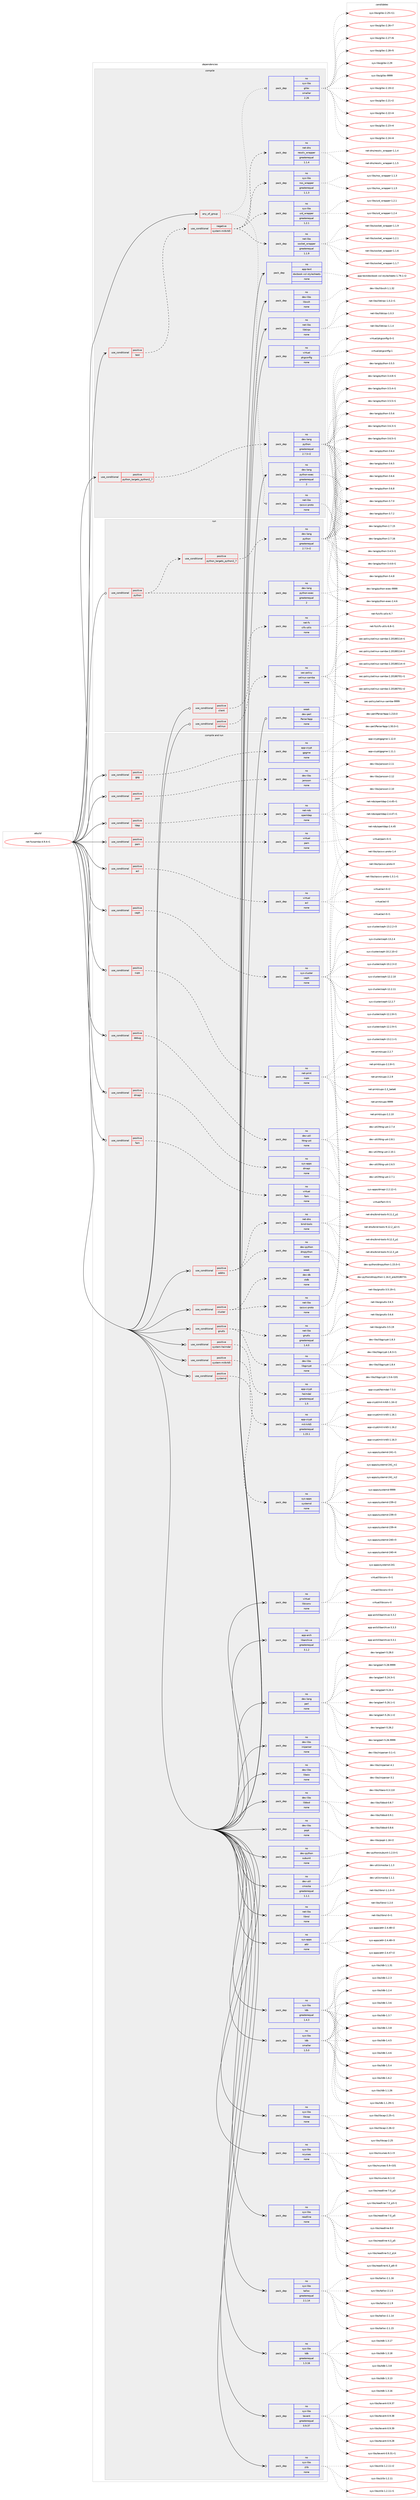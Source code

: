 digraph prolog {

# *************
# Graph options
# *************

newrank=true;
concentrate=true;
compound=true;
graph [rankdir=LR,fontname=Helvetica,fontsize=10,ranksep=1.5];#, ranksep=2.5, nodesep=0.2];
edge  [arrowhead=vee];
node  [fontname=Helvetica,fontsize=10];

# **********
# The ebuild
# **********

subgraph cluster_leftcol {
color=gray;
rank=same;
label=<<i>ebuild</i>>;
id [label="net-fs/samba-4.9.4-r1", color=red, width=4, href="../net-fs/samba-4.9.4-r1.svg"];
}

# ****************
# The dependencies
# ****************

subgraph cluster_midcol {
color=gray;
label=<<i>dependencies</i>>;
subgraph cluster_compile {
fillcolor="#eeeeee";
style=filled;
label=<<i>compile</i>>;
subgraph any26012 {
dependency1653559 [label=<<TABLE BORDER="0" CELLBORDER="1" CELLSPACING="0" CELLPADDING="4"><TR><TD CELLPADDING="10">any_of_group</TD></TR></TABLE>>, shape=none, color=red];subgraph pack1182116 {
dependency1653560 [label=<<TABLE BORDER="0" CELLBORDER="1" CELLSPACING="0" CELLPADDING="4" WIDTH="220"><TR><TD ROWSPAN="6" CELLPADDING="30">pack_dep</TD></TR><TR><TD WIDTH="110">no</TD></TR><TR><TD>net-libs</TD></TR><TR><TD>rpcsvc-proto</TD></TR><TR><TD>none</TD></TR><TR><TD></TD></TR></TABLE>>, shape=none, color=blue];
}
dependency1653559:e -> dependency1653560:w [weight=20,style="dotted",arrowhead="oinv"];
subgraph pack1182117 {
dependency1653561 [label=<<TABLE BORDER="0" CELLBORDER="1" CELLSPACING="0" CELLPADDING="4" WIDTH="220"><TR><TD ROWSPAN="6" CELLPADDING="30">pack_dep</TD></TR><TR><TD WIDTH="110">no</TD></TR><TR><TD>sys-libs</TD></TR><TR><TD>glibc</TD></TR><TR><TD>smaller</TD></TR><TR><TD>2.26</TD></TR></TABLE>>, shape=none, color=blue];
}
dependency1653559:e -> dependency1653561:w [weight=20,style="dotted",arrowhead="oinv"];
}
id:e -> dependency1653559:w [weight=20,style="solid",arrowhead="vee"];
subgraph cond444648 {
dependency1653562 [label=<<TABLE BORDER="0" CELLBORDER="1" CELLSPACING="0" CELLPADDING="4"><TR><TD ROWSPAN="3" CELLPADDING="10">use_conditional</TD></TR><TR><TD>positive</TD></TR><TR><TD>python_targets_python2_7</TD></TR></TABLE>>, shape=none, color=red];
subgraph pack1182118 {
dependency1653563 [label=<<TABLE BORDER="0" CELLBORDER="1" CELLSPACING="0" CELLPADDING="4" WIDTH="220"><TR><TD ROWSPAN="6" CELLPADDING="30">pack_dep</TD></TR><TR><TD WIDTH="110">no</TD></TR><TR><TD>dev-lang</TD></TR><TR><TD>python</TD></TR><TR><TD>greaterequal</TD></TR><TR><TD>2.7.5-r2</TD></TR></TABLE>>, shape=none, color=blue];
}
dependency1653562:e -> dependency1653563:w [weight=20,style="dashed",arrowhead="vee"];
}
id:e -> dependency1653562:w [weight=20,style="solid",arrowhead="vee"];
subgraph cond444649 {
dependency1653564 [label=<<TABLE BORDER="0" CELLBORDER="1" CELLSPACING="0" CELLPADDING="4"><TR><TD ROWSPAN="3" CELLPADDING="10">use_conditional</TD></TR><TR><TD>positive</TD></TR><TR><TD>test</TD></TR></TABLE>>, shape=none, color=red];
subgraph cond444650 {
dependency1653565 [label=<<TABLE BORDER="0" CELLBORDER="1" CELLSPACING="0" CELLPADDING="4"><TR><TD ROWSPAN="3" CELLPADDING="10">use_conditional</TD></TR><TR><TD>negative</TD></TR><TR><TD>system-mitkrb5</TD></TR></TABLE>>, shape=none, color=red];
subgraph pack1182119 {
dependency1653566 [label=<<TABLE BORDER="0" CELLBORDER="1" CELLSPACING="0" CELLPADDING="4" WIDTH="220"><TR><TD ROWSPAN="6" CELLPADDING="30">pack_dep</TD></TR><TR><TD WIDTH="110">no</TD></TR><TR><TD>sys-libs</TD></TR><TR><TD>nss_wrapper</TD></TR><TR><TD>greaterequal</TD></TR><TR><TD>1.1.3</TD></TR></TABLE>>, shape=none, color=blue];
}
dependency1653565:e -> dependency1653566:w [weight=20,style="dashed",arrowhead="vee"];
subgraph pack1182120 {
dependency1653567 [label=<<TABLE BORDER="0" CELLBORDER="1" CELLSPACING="0" CELLPADDING="4" WIDTH="220"><TR><TD ROWSPAN="6" CELLPADDING="30">pack_dep</TD></TR><TR><TD WIDTH="110">no</TD></TR><TR><TD>net-dns</TD></TR><TR><TD>resolv_wrapper</TD></TR><TR><TD>greaterequal</TD></TR><TR><TD>1.1.4</TD></TR></TABLE>>, shape=none, color=blue];
}
dependency1653565:e -> dependency1653567:w [weight=20,style="dashed",arrowhead="vee"];
subgraph pack1182121 {
dependency1653568 [label=<<TABLE BORDER="0" CELLBORDER="1" CELLSPACING="0" CELLPADDING="4" WIDTH="220"><TR><TD ROWSPAN="6" CELLPADDING="30">pack_dep</TD></TR><TR><TD WIDTH="110">no</TD></TR><TR><TD>net-libs</TD></TR><TR><TD>socket_wrapper</TD></TR><TR><TD>greaterequal</TD></TR><TR><TD>1.1.9</TD></TR></TABLE>>, shape=none, color=blue];
}
dependency1653565:e -> dependency1653568:w [weight=20,style="dashed",arrowhead="vee"];
subgraph pack1182122 {
dependency1653569 [label=<<TABLE BORDER="0" CELLBORDER="1" CELLSPACING="0" CELLPADDING="4" WIDTH="220"><TR><TD ROWSPAN="6" CELLPADDING="30">pack_dep</TD></TR><TR><TD WIDTH="110">no</TD></TR><TR><TD>sys-libs</TD></TR><TR><TD>uid_wrapper</TD></TR><TR><TD>greaterequal</TD></TR><TR><TD>1.2.1</TD></TR></TABLE>>, shape=none, color=blue];
}
dependency1653565:e -> dependency1653569:w [weight=20,style="dashed",arrowhead="vee"];
}
dependency1653564:e -> dependency1653565:w [weight=20,style="dashed",arrowhead="vee"];
}
id:e -> dependency1653564:w [weight=20,style="solid",arrowhead="vee"];
subgraph pack1182123 {
dependency1653570 [label=<<TABLE BORDER="0" CELLBORDER="1" CELLSPACING="0" CELLPADDING="4" WIDTH="220"><TR><TD ROWSPAN="6" CELLPADDING="30">pack_dep</TD></TR><TR><TD WIDTH="110">no</TD></TR><TR><TD>app-text</TD></TR><TR><TD>docbook-xsl-stylesheets</TD></TR><TR><TD>none</TD></TR><TR><TD></TD></TR></TABLE>>, shape=none, color=blue];
}
id:e -> dependency1653570:w [weight=20,style="solid",arrowhead="vee"];
subgraph pack1182124 {
dependency1653571 [label=<<TABLE BORDER="0" CELLBORDER="1" CELLSPACING="0" CELLPADDING="4" WIDTH="220"><TR><TD ROWSPAN="6" CELLPADDING="30">pack_dep</TD></TR><TR><TD WIDTH="110">no</TD></TR><TR><TD>dev-lang</TD></TR><TR><TD>python-exec</TD></TR><TR><TD>greaterequal</TD></TR><TR><TD>2</TD></TR></TABLE>>, shape=none, color=blue];
}
id:e -> dependency1653571:w [weight=20,style="solid",arrowhead="vee"];
subgraph pack1182125 {
dependency1653572 [label=<<TABLE BORDER="0" CELLBORDER="1" CELLSPACING="0" CELLPADDING="4" WIDTH="220"><TR><TD ROWSPAN="6" CELLPADDING="30">pack_dep</TD></TR><TR><TD WIDTH="110">no</TD></TR><TR><TD>dev-libs</TD></TR><TR><TD>libxslt</TD></TR><TR><TD>none</TD></TR><TR><TD></TD></TR></TABLE>>, shape=none, color=blue];
}
id:e -> dependency1653572:w [weight=20,style="solid",arrowhead="vee"];
subgraph pack1182126 {
dependency1653573 [label=<<TABLE BORDER="0" CELLBORDER="1" CELLSPACING="0" CELLPADDING="4" WIDTH="220"><TR><TD ROWSPAN="6" CELLPADDING="30">pack_dep</TD></TR><TR><TD WIDTH="110">no</TD></TR><TR><TD>net-libs</TD></TR><TR><TD>libtirpc</TD></TR><TR><TD>none</TD></TR><TR><TD></TD></TR></TABLE>>, shape=none, color=blue];
}
id:e -> dependency1653573:w [weight=20,style="solid",arrowhead="vee"];
subgraph pack1182127 {
dependency1653574 [label=<<TABLE BORDER="0" CELLBORDER="1" CELLSPACING="0" CELLPADDING="4" WIDTH="220"><TR><TD ROWSPAN="6" CELLPADDING="30">pack_dep</TD></TR><TR><TD WIDTH="110">no</TD></TR><TR><TD>virtual</TD></TR><TR><TD>pkgconfig</TD></TR><TR><TD>none</TD></TR><TR><TD></TD></TR></TABLE>>, shape=none, color=blue];
}
id:e -> dependency1653574:w [weight=20,style="solid",arrowhead="vee"];
}
subgraph cluster_compileandrun {
fillcolor="#eeeeee";
style=filled;
label=<<i>compile and run</i>>;
subgraph cond444651 {
dependency1653575 [label=<<TABLE BORDER="0" CELLBORDER="1" CELLSPACING="0" CELLPADDING="4"><TR><TD ROWSPAN="3" CELLPADDING="10">use_conditional</TD></TR><TR><TD>positive</TD></TR><TR><TD>acl</TD></TR></TABLE>>, shape=none, color=red];
subgraph pack1182128 {
dependency1653576 [label=<<TABLE BORDER="0" CELLBORDER="1" CELLSPACING="0" CELLPADDING="4" WIDTH="220"><TR><TD ROWSPAN="6" CELLPADDING="30">pack_dep</TD></TR><TR><TD WIDTH="110">no</TD></TR><TR><TD>virtual</TD></TR><TR><TD>acl</TD></TR><TR><TD>none</TD></TR><TR><TD></TD></TR></TABLE>>, shape=none, color=blue];
}
dependency1653575:e -> dependency1653576:w [weight=20,style="dashed",arrowhead="vee"];
}
id:e -> dependency1653575:w [weight=20,style="solid",arrowhead="odotvee"];
subgraph cond444652 {
dependency1653577 [label=<<TABLE BORDER="0" CELLBORDER="1" CELLSPACING="0" CELLPADDING="4"><TR><TD ROWSPAN="3" CELLPADDING="10">use_conditional</TD></TR><TR><TD>positive</TD></TR><TR><TD>addns</TD></TR></TABLE>>, shape=none, color=red];
subgraph pack1182129 {
dependency1653578 [label=<<TABLE BORDER="0" CELLBORDER="1" CELLSPACING="0" CELLPADDING="4" WIDTH="220"><TR><TD ROWSPAN="6" CELLPADDING="30">pack_dep</TD></TR><TR><TD WIDTH="110">no</TD></TR><TR><TD>net-dns</TD></TR><TR><TD>bind-tools</TD></TR><TR><TD>none</TD></TR><TR><TD></TD></TR></TABLE>>, shape=none, color=blue];
}
dependency1653577:e -> dependency1653578:w [weight=20,style="dashed",arrowhead="vee"];
subgraph pack1182130 {
dependency1653579 [label=<<TABLE BORDER="0" CELLBORDER="1" CELLSPACING="0" CELLPADDING="4" WIDTH="220"><TR><TD ROWSPAN="6" CELLPADDING="30">pack_dep</TD></TR><TR><TD WIDTH="110">no</TD></TR><TR><TD>dev-python</TD></TR><TR><TD>dnspython</TD></TR><TR><TD>none</TD></TR><TR><TD></TD></TR></TABLE>>, shape=none, color=blue];
}
dependency1653577:e -> dependency1653579:w [weight=20,style="dashed",arrowhead="vee"];
}
id:e -> dependency1653577:w [weight=20,style="solid",arrowhead="odotvee"];
subgraph cond444653 {
dependency1653580 [label=<<TABLE BORDER="0" CELLBORDER="1" CELLSPACING="0" CELLPADDING="4"><TR><TD ROWSPAN="3" CELLPADDING="10">use_conditional</TD></TR><TR><TD>positive</TD></TR><TR><TD>ceph</TD></TR></TABLE>>, shape=none, color=red];
subgraph pack1182131 {
dependency1653581 [label=<<TABLE BORDER="0" CELLBORDER="1" CELLSPACING="0" CELLPADDING="4" WIDTH="220"><TR><TD ROWSPAN="6" CELLPADDING="30">pack_dep</TD></TR><TR><TD WIDTH="110">no</TD></TR><TR><TD>sys-cluster</TD></TR><TR><TD>ceph</TD></TR><TR><TD>none</TD></TR><TR><TD></TD></TR></TABLE>>, shape=none, color=blue];
}
dependency1653580:e -> dependency1653581:w [weight=20,style="dashed",arrowhead="vee"];
}
id:e -> dependency1653580:w [weight=20,style="solid",arrowhead="odotvee"];
subgraph cond444654 {
dependency1653582 [label=<<TABLE BORDER="0" CELLBORDER="1" CELLSPACING="0" CELLPADDING="4"><TR><TD ROWSPAN="3" CELLPADDING="10">use_conditional</TD></TR><TR><TD>positive</TD></TR><TR><TD>cluster</TD></TR></TABLE>>, shape=none, color=red];
subgraph pack1182132 {
dependency1653583 [label=<<TABLE BORDER="0" CELLBORDER="1" CELLSPACING="0" CELLPADDING="4" WIDTH="220"><TR><TD ROWSPAN="6" CELLPADDING="30">pack_dep</TD></TR><TR><TD WIDTH="110">no</TD></TR><TR><TD>net-libs</TD></TR><TR><TD>rpcsvc-proto</TD></TR><TR><TD>none</TD></TR><TR><TD></TD></TR></TABLE>>, shape=none, color=blue];
}
dependency1653582:e -> dependency1653583:w [weight=20,style="dashed",arrowhead="vee"];
subgraph pack1182133 {
dependency1653584 [label=<<TABLE BORDER="0" CELLBORDER="1" CELLSPACING="0" CELLPADDING="4" WIDTH="220"><TR><TD ROWSPAN="6" CELLPADDING="30">pack_dep</TD></TR><TR><TD WIDTH="110">weak</TD></TR><TR><TD>dev-db</TD></TR><TR><TD>ctdb</TD></TR><TR><TD>none</TD></TR><TR><TD></TD></TR></TABLE>>, shape=none, color=blue];
}
dependency1653582:e -> dependency1653584:w [weight=20,style="dashed",arrowhead="vee"];
}
id:e -> dependency1653582:w [weight=20,style="solid",arrowhead="odotvee"];
subgraph cond444655 {
dependency1653585 [label=<<TABLE BORDER="0" CELLBORDER="1" CELLSPACING="0" CELLPADDING="4"><TR><TD ROWSPAN="3" CELLPADDING="10">use_conditional</TD></TR><TR><TD>positive</TD></TR><TR><TD>cups</TD></TR></TABLE>>, shape=none, color=red];
subgraph pack1182134 {
dependency1653586 [label=<<TABLE BORDER="0" CELLBORDER="1" CELLSPACING="0" CELLPADDING="4" WIDTH="220"><TR><TD ROWSPAN="6" CELLPADDING="30">pack_dep</TD></TR><TR><TD WIDTH="110">no</TD></TR><TR><TD>net-print</TD></TR><TR><TD>cups</TD></TR><TR><TD>none</TD></TR><TR><TD></TD></TR></TABLE>>, shape=none, color=blue];
}
dependency1653585:e -> dependency1653586:w [weight=20,style="dashed",arrowhead="vee"];
}
id:e -> dependency1653585:w [weight=20,style="solid",arrowhead="odotvee"];
subgraph cond444656 {
dependency1653587 [label=<<TABLE BORDER="0" CELLBORDER="1" CELLSPACING="0" CELLPADDING="4"><TR><TD ROWSPAN="3" CELLPADDING="10">use_conditional</TD></TR><TR><TD>positive</TD></TR><TR><TD>debug</TD></TR></TABLE>>, shape=none, color=red];
subgraph pack1182135 {
dependency1653588 [label=<<TABLE BORDER="0" CELLBORDER="1" CELLSPACING="0" CELLPADDING="4" WIDTH="220"><TR><TD ROWSPAN="6" CELLPADDING="30">pack_dep</TD></TR><TR><TD WIDTH="110">no</TD></TR><TR><TD>dev-util</TD></TR><TR><TD>lttng-ust</TD></TR><TR><TD>none</TD></TR><TR><TD></TD></TR></TABLE>>, shape=none, color=blue];
}
dependency1653587:e -> dependency1653588:w [weight=20,style="dashed",arrowhead="vee"];
}
id:e -> dependency1653587:w [weight=20,style="solid",arrowhead="odotvee"];
subgraph cond444657 {
dependency1653589 [label=<<TABLE BORDER="0" CELLBORDER="1" CELLSPACING="0" CELLPADDING="4"><TR><TD ROWSPAN="3" CELLPADDING="10">use_conditional</TD></TR><TR><TD>positive</TD></TR><TR><TD>dmapi</TD></TR></TABLE>>, shape=none, color=red];
subgraph pack1182136 {
dependency1653590 [label=<<TABLE BORDER="0" CELLBORDER="1" CELLSPACING="0" CELLPADDING="4" WIDTH="220"><TR><TD ROWSPAN="6" CELLPADDING="30">pack_dep</TD></TR><TR><TD WIDTH="110">no</TD></TR><TR><TD>sys-apps</TD></TR><TR><TD>dmapi</TD></TR><TR><TD>none</TD></TR><TR><TD></TD></TR></TABLE>>, shape=none, color=blue];
}
dependency1653589:e -> dependency1653590:w [weight=20,style="dashed",arrowhead="vee"];
}
id:e -> dependency1653589:w [weight=20,style="solid",arrowhead="odotvee"];
subgraph cond444658 {
dependency1653591 [label=<<TABLE BORDER="0" CELLBORDER="1" CELLSPACING="0" CELLPADDING="4"><TR><TD ROWSPAN="3" CELLPADDING="10">use_conditional</TD></TR><TR><TD>positive</TD></TR><TR><TD>fam</TD></TR></TABLE>>, shape=none, color=red];
subgraph pack1182137 {
dependency1653592 [label=<<TABLE BORDER="0" CELLBORDER="1" CELLSPACING="0" CELLPADDING="4" WIDTH="220"><TR><TD ROWSPAN="6" CELLPADDING="30">pack_dep</TD></TR><TR><TD WIDTH="110">no</TD></TR><TR><TD>virtual</TD></TR><TR><TD>fam</TD></TR><TR><TD>none</TD></TR><TR><TD></TD></TR></TABLE>>, shape=none, color=blue];
}
dependency1653591:e -> dependency1653592:w [weight=20,style="dashed",arrowhead="vee"];
}
id:e -> dependency1653591:w [weight=20,style="solid",arrowhead="odotvee"];
subgraph cond444659 {
dependency1653593 [label=<<TABLE BORDER="0" CELLBORDER="1" CELLSPACING="0" CELLPADDING="4"><TR><TD ROWSPAN="3" CELLPADDING="10">use_conditional</TD></TR><TR><TD>positive</TD></TR><TR><TD>gnutls</TD></TR></TABLE>>, shape=none, color=red];
subgraph pack1182138 {
dependency1653594 [label=<<TABLE BORDER="0" CELLBORDER="1" CELLSPACING="0" CELLPADDING="4" WIDTH="220"><TR><TD ROWSPAN="6" CELLPADDING="30">pack_dep</TD></TR><TR><TD WIDTH="110">no</TD></TR><TR><TD>dev-libs</TD></TR><TR><TD>libgcrypt</TD></TR><TR><TD>none</TD></TR><TR><TD></TD></TR></TABLE>>, shape=none, color=blue];
}
dependency1653593:e -> dependency1653594:w [weight=20,style="dashed",arrowhead="vee"];
subgraph pack1182139 {
dependency1653595 [label=<<TABLE BORDER="0" CELLBORDER="1" CELLSPACING="0" CELLPADDING="4" WIDTH="220"><TR><TD ROWSPAN="6" CELLPADDING="30">pack_dep</TD></TR><TR><TD WIDTH="110">no</TD></TR><TR><TD>net-libs</TD></TR><TR><TD>gnutls</TD></TR><TR><TD>greaterequal</TD></TR><TR><TD>1.4.0</TD></TR></TABLE>>, shape=none, color=blue];
}
dependency1653593:e -> dependency1653595:w [weight=20,style="dashed",arrowhead="vee"];
}
id:e -> dependency1653593:w [weight=20,style="solid",arrowhead="odotvee"];
subgraph cond444660 {
dependency1653596 [label=<<TABLE BORDER="0" CELLBORDER="1" CELLSPACING="0" CELLPADDING="4"><TR><TD ROWSPAN="3" CELLPADDING="10">use_conditional</TD></TR><TR><TD>positive</TD></TR><TR><TD>gpg</TD></TR></TABLE>>, shape=none, color=red];
subgraph pack1182140 {
dependency1653597 [label=<<TABLE BORDER="0" CELLBORDER="1" CELLSPACING="0" CELLPADDING="4" WIDTH="220"><TR><TD ROWSPAN="6" CELLPADDING="30">pack_dep</TD></TR><TR><TD WIDTH="110">no</TD></TR><TR><TD>app-crypt</TD></TR><TR><TD>gpgme</TD></TR><TR><TD>none</TD></TR><TR><TD></TD></TR></TABLE>>, shape=none, color=blue];
}
dependency1653596:e -> dependency1653597:w [weight=20,style="dashed",arrowhead="vee"];
}
id:e -> dependency1653596:w [weight=20,style="solid",arrowhead="odotvee"];
subgraph cond444661 {
dependency1653598 [label=<<TABLE BORDER="0" CELLBORDER="1" CELLSPACING="0" CELLPADDING="4"><TR><TD ROWSPAN="3" CELLPADDING="10">use_conditional</TD></TR><TR><TD>positive</TD></TR><TR><TD>json</TD></TR></TABLE>>, shape=none, color=red];
subgraph pack1182141 {
dependency1653599 [label=<<TABLE BORDER="0" CELLBORDER="1" CELLSPACING="0" CELLPADDING="4" WIDTH="220"><TR><TD ROWSPAN="6" CELLPADDING="30">pack_dep</TD></TR><TR><TD WIDTH="110">no</TD></TR><TR><TD>dev-libs</TD></TR><TR><TD>jansson</TD></TR><TR><TD>none</TD></TR><TR><TD></TD></TR></TABLE>>, shape=none, color=blue];
}
dependency1653598:e -> dependency1653599:w [weight=20,style="dashed",arrowhead="vee"];
}
id:e -> dependency1653598:w [weight=20,style="solid",arrowhead="odotvee"];
subgraph cond444662 {
dependency1653600 [label=<<TABLE BORDER="0" CELLBORDER="1" CELLSPACING="0" CELLPADDING="4"><TR><TD ROWSPAN="3" CELLPADDING="10">use_conditional</TD></TR><TR><TD>positive</TD></TR><TR><TD>ldap</TD></TR></TABLE>>, shape=none, color=red];
subgraph pack1182142 {
dependency1653601 [label=<<TABLE BORDER="0" CELLBORDER="1" CELLSPACING="0" CELLPADDING="4" WIDTH="220"><TR><TD ROWSPAN="6" CELLPADDING="30">pack_dep</TD></TR><TR><TD WIDTH="110">no</TD></TR><TR><TD>net-nds</TD></TR><TR><TD>openldap</TD></TR><TR><TD>none</TD></TR><TR><TD></TD></TR></TABLE>>, shape=none, color=blue];
}
dependency1653600:e -> dependency1653601:w [weight=20,style="dashed",arrowhead="vee"];
}
id:e -> dependency1653600:w [weight=20,style="solid",arrowhead="odotvee"];
subgraph cond444663 {
dependency1653602 [label=<<TABLE BORDER="0" CELLBORDER="1" CELLSPACING="0" CELLPADDING="4"><TR><TD ROWSPAN="3" CELLPADDING="10">use_conditional</TD></TR><TR><TD>positive</TD></TR><TR><TD>pam</TD></TR></TABLE>>, shape=none, color=red];
subgraph pack1182143 {
dependency1653603 [label=<<TABLE BORDER="0" CELLBORDER="1" CELLSPACING="0" CELLPADDING="4" WIDTH="220"><TR><TD ROWSPAN="6" CELLPADDING="30">pack_dep</TD></TR><TR><TD WIDTH="110">no</TD></TR><TR><TD>virtual</TD></TR><TR><TD>pam</TD></TR><TR><TD>none</TD></TR><TR><TD></TD></TR></TABLE>>, shape=none, color=blue];
}
dependency1653602:e -> dependency1653603:w [weight=20,style="dashed",arrowhead="vee"];
}
id:e -> dependency1653602:w [weight=20,style="solid",arrowhead="odotvee"];
subgraph cond444664 {
dependency1653604 [label=<<TABLE BORDER="0" CELLBORDER="1" CELLSPACING="0" CELLPADDING="4"><TR><TD ROWSPAN="3" CELLPADDING="10">use_conditional</TD></TR><TR><TD>positive</TD></TR><TR><TD>system-heimdal</TD></TR></TABLE>>, shape=none, color=red];
subgraph pack1182144 {
dependency1653605 [label=<<TABLE BORDER="0" CELLBORDER="1" CELLSPACING="0" CELLPADDING="4" WIDTH="220"><TR><TD ROWSPAN="6" CELLPADDING="30">pack_dep</TD></TR><TR><TD WIDTH="110">no</TD></TR><TR><TD>app-crypt</TD></TR><TR><TD>heimdal</TD></TR><TR><TD>greaterequal</TD></TR><TR><TD>1.5</TD></TR></TABLE>>, shape=none, color=blue];
}
dependency1653604:e -> dependency1653605:w [weight=20,style="dashed",arrowhead="vee"];
}
id:e -> dependency1653604:w [weight=20,style="solid",arrowhead="odotvee"];
subgraph cond444665 {
dependency1653606 [label=<<TABLE BORDER="0" CELLBORDER="1" CELLSPACING="0" CELLPADDING="4"><TR><TD ROWSPAN="3" CELLPADDING="10">use_conditional</TD></TR><TR><TD>positive</TD></TR><TR><TD>system-mitkrb5</TD></TR></TABLE>>, shape=none, color=red];
subgraph pack1182145 {
dependency1653607 [label=<<TABLE BORDER="0" CELLBORDER="1" CELLSPACING="0" CELLPADDING="4" WIDTH="220"><TR><TD ROWSPAN="6" CELLPADDING="30">pack_dep</TD></TR><TR><TD WIDTH="110">no</TD></TR><TR><TD>app-crypt</TD></TR><TR><TD>mit-krb5</TD></TR><TR><TD>greaterequal</TD></TR><TR><TD>1.15.1</TD></TR></TABLE>>, shape=none, color=blue];
}
dependency1653606:e -> dependency1653607:w [weight=20,style="dashed",arrowhead="vee"];
}
id:e -> dependency1653606:w [weight=20,style="solid",arrowhead="odotvee"];
subgraph cond444666 {
dependency1653608 [label=<<TABLE BORDER="0" CELLBORDER="1" CELLSPACING="0" CELLPADDING="4"><TR><TD ROWSPAN="3" CELLPADDING="10">use_conditional</TD></TR><TR><TD>positive</TD></TR><TR><TD>systemd</TD></TR></TABLE>>, shape=none, color=red];
subgraph pack1182146 {
dependency1653609 [label=<<TABLE BORDER="0" CELLBORDER="1" CELLSPACING="0" CELLPADDING="4" WIDTH="220"><TR><TD ROWSPAN="6" CELLPADDING="30">pack_dep</TD></TR><TR><TD WIDTH="110">no</TD></TR><TR><TD>sys-apps</TD></TR><TR><TD>systemd</TD></TR><TR><TD>none</TD></TR><TR><TD></TD></TR></TABLE>>, shape=none, color=blue];
}
dependency1653608:e -> dependency1653609:w [weight=20,style="dashed",arrowhead="vee"];
}
id:e -> dependency1653608:w [weight=20,style="solid",arrowhead="odotvee"];
subgraph pack1182147 {
dependency1653610 [label=<<TABLE BORDER="0" CELLBORDER="1" CELLSPACING="0" CELLPADDING="4" WIDTH="220"><TR><TD ROWSPAN="6" CELLPADDING="30">pack_dep</TD></TR><TR><TD WIDTH="110">no</TD></TR><TR><TD>app-arch</TD></TR><TR><TD>libarchive</TD></TR><TR><TD>greaterequal</TD></TR><TR><TD>3.1.2</TD></TR></TABLE>>, shape=none, color=blue];
}
id:e -> dependency1653610:w [weight=20,style="solid",arrowhead="odotvee"];
subgraph pack1182148 {
dependency1653611 [label=<<TABLE BORDER="0" CELLBORDER="1" CELLSPACING="0" CELLPADDING="4" WIDTH="220"><TR><TD ROWSPAN="6" CELLPADDING="30">pack_dep</TD></TR><TR><TD WIDTH="110">no</TD></TR><TR><TD>dev-lang</TD></TR><TR><TD>perl</TD></TR><TR><TD>none</TD></TR><TR><TD></TD></TR></TABLE>>, shape=none, color=blue];
}
id:e -> dependency1653611:w [weight=20,style="solid",arrowhead="odotvee"];
subgraph pack1182149 {
dependency1653612 [label=<<TABLE BORDER="0" CELLBORDER="1" CELLSPACING="0" CELLPADDING="4" WIDTH="220"><TR><TD ROWSPAN="6" CELLPADDING="30">pack_dep</TD></TR><TR><TD WIDTH="110">no</TD></TR><TR><TD>dev-libs</TD></TR><TR><TD>iniparser</TD></TR><TR><TD>none</TD></TR><TR><TD></TD></TR></TABLE>>, shape=none, color=blue];
}
id:e -> dependency1653612:w [weight=20,style="solid",arrowhead="odotvee"];
subgraph pack1182150 {
dependency1653613 [label=<<TABLE BORDER="0" CELLBORDER="1" CELLSPACING="0" CELLPADDING="4" WIDTH="220"><TR><TD ROWSPAN="6" CELLPADDING="30">pack_dep</TD></TR><TR><TD WIDTH="110">no</TD></TR><TR><TD>dev-libs</TD></TR><TR><TD>libaio</TD></TR><TR><TD>none</TD></TR><TR><TD></TD></TR></TABLE>>, shape=none, color=blue];
}
id:e -> dependency1653613:w [weight=20,style="solid",arrowhead="odotvee"];
subgraph pack1182151 {
dependency1653614 [label=<<TABLE BORDER="0" CELLBORDER="1" CELLSPACING="0" CELLPADDING="4" WIDTH="220"><TR><TD ROWSPAN="6" CELLPADDING="30">pack_dep</TD></TR><TR><TD WIDTH="110">no</TD></TR><TR><TD>dev-libs</TD></TR><TR><TD>libbsd</TD></TR><TR><TD>none</TD></TR><TR><TD></TD></TR></TABLE>>, shape=none, color=blue];
}
id:e -> dependency1653614:w [weight=20,style="solid",arrowhead="odotvee"];
subgraph pack1182152 {
dependency1653615 [label=<<TABLE BORDER="0" CELLBORDER="1" CELLSPACING="0" CELLPADDING="4" WIDTH="220"><TR><TD ROWSPAN="6" CELLPADDING="30">pack_dep</TD></TR><TR><TD WIDTH="110">no</TD></TR><TR><TD>dev-libs</TD></TR><TR><TD>popt</TD></TR><TR><TD>none</TD></TR><TR><TD></TD></TR></TABLE>>, shape=none, color=blue];
}
id:e -> dependency1653615:w [weight=20,style="solid",arrowhead="odotvee"];
subgraph pack1182153 {
dependency1653616 [label=<<TABLE BORDER="0" CELLBORDER="1" CELLSPACING="0" CELLPADDING="4" WIDTH="220"><TR><TD ROWSPAN="6" CELLPADDING="30">pack_dep</TD></TR><TR><TD WIDTH="110">no</TD></TR><TR><TD>dev-python</TD></TR><TR><TD>subunit</TD></TR><TR><TD>none</TD></TR><TR><TD></TD></TR></TABLE>>, shape=none, color=blue];
}
id:e -> dependency1653616:w [weight=20,style="solid",arrowhead="odotvee"];
subgraph pack1182154 {
dependency1653617 [label=<<TABLE BORDER="0" CELLBORDER="1" CELLSPACING="0" CELLPADDING="4" WIDTH="220"><TR><TD ROWSPAN="6" CELLPADDING="30">pack_dep</TD></TR><TR><TD WIDTH="110">no</TD></TR><TR><TD>dev-util</TD></TR><TR><TD>cmocka</TD></TR><TR><TD>greaterequal</TD></TR><TR><TD>1.1.1</TD></TR></TABLE>>, shape=none, color=blue];
}
id:e -> dependency1653617:w [weight=20,style="solid",arrowhead="odotvee"];
subgraph pack1182155 {
dependency1653618 [label=<<TABLE BORDER="0" CELLBORDER="1" CELLSPACING="0" CELLPADDING="4" WIDTH="220"><TR><TD ROWSPAN="6" CELLPADDING="30">pack_dep</TD></TR><TR><TD WIDTH="110">no</TD></TR><TR><TD>net-libs</TD></TR><TR><TD>libnsl</TD></TR><TR><TD>none</TD></TR><TR><TD></TD></TR></TABLE>>, shape=none, color=blue];
}
id:e -> dependency1653618:w [weight=20,style="solid",arrowhead="odotvee"];
subgraph pack1182156 {
dependency1653619 [label=<<TABLE BORDER="0" CELLBORDER="1" CELLSPACING="0" CELLPADDING="4" WIDTH="220"><TR><TD ROWSPAN="6" CELLPADDING="30">pack_dep</TD></TR><TR><TD WIDTH="110">no</TD></TR><TR><TD>sys-apps</TD></TR><TR><TD>attr</TD></TR><TR><TD>none</TD></TR><TR><TD></TD></TR></TABLE>>, shape=none, color=blue];
}
id:e -> dependency1653619:w [weight=20,style="solid",arrowhead="odotvee"];
subgraph pack1182157 {
dependency1653620 [label=<<TABLE BORDER="0" CELLBORDER="1" CELLSPACING="0" CELLPADDING="4" WIDTH="220"><TR><TD ROWSPAN="6" CELLPADDING="30">pack_dep</TD></TR><TR><TD WIDTH="110">no</TD></TR><TR><TD>sys-libs</TD></TR><TR><TD>ldb</TD></TR><TR><TD>greaterequal</TD></TR><TR><TD>1.4.3</TD></TR></TABLE>>, shape=none, color=blue];
}
id:e -> dependency1653620:w [weight=20,style="solid",arrowhead="odotvee"];
subgraph pack1182158 {
dependency1653621 [label=<<TABLE BORDER="0" CELLBORDER="1" CELLSPACING="0" CELLPADDING="4" WIDTH="220"><TR><TD ROWSPAN="6" CELLPADDING="30">pack_dep</TD></TR><TR><TD WIDTH="110">no</TD></TR><TR><TD>sys-libs</TD></TR><TR><TD>ldb</TD></TR><TR><TD>smaller</TD></TR><TR><TD>1.5.0</TD></TR></TABLE>>, shape=none, color=blue];
}
id:e -> dependency1653621:w [weight=20,style="solid",arrowhead="odotvee"];
subgraph pack1182159 {
dependency1653622 [label=<<TABLE BORDER="0" CELLBORDER="1" CELLSPACING="0" CELLPADDING="4" WIDTH="220"><TR><TD ROWSPAN="6" CELLPADDING="30">pack_dep</TD></TR><TR><TD WIDTH="110">no</TD></TR><TR><TD>sys-libs</TD></TR><TR><TD>libcap</TD></TR><TR><TD>none</TD></TR><TR><TD></TD></TR></TABLE>>, shape=none, color=blue];
}
id:e -> dependency1653622:w [weight=20,style="solid",arrowhead="odotvee"];
subgraph pack1182160 {
dependency1653623 [label=<<TABLE BORDER="0" CELLBORDER="1" CELLSPACING="0" CELLPADDING="4" WIDTH="220"><TR><TD ROWSPAN="6" CELLPADDING="30">pack_dep</TD></TR><TR><TD WIDTH="110">no</TD></TR><TR><TD>sys-libs</TD></TR><TR><TD>ncurses</TD></TR><TR><TD>none</TD></TR><TR><TD></TD></TR></TABLE>>, shape=none, color=blue];
}
id:e -> dependency1653623:w [weight=20,style="solid",arrowhead="odotvee"];
subgraph pack1182161 {
dependency1653624 [label=<<TABLE BORDER="0" CELLBORDER="1" CELLSPACING="0" CELLPADDING="4" WIDTH="220"><TR><TD ROWSPAN="6" CELLPADDING="30">pack_dep</TD></TR><TR><TD WIDTH="110">no</TD></TR><TR><TD>sys-libs</TD></TR><TR><TD>readline</TD></TR><TR><TD>none</TD></TR><TR><TD></TD></TR></TABLE>>, shape=none, color=blue];
}
id:e -> dependency1653624:w [weight=20,style="solid",arrowhead="odotvee"];
subgraph pack1182162 {
dependency1653625 [label=<<TABLE BORDER="0" CELLBORDER="1" CELLSPACING="0" CELLPADDING="4" WIDTH="220"><TR><TD ROWSPAN="6" CELLPADDING="30">pack_dep</TD></TR><TR><TD WIDTH="110">no</TD></TR><TR><TD>sys-libs</TD></TR><TR><TD>talloc</TD></TR><TR><TD>greaterequal</TD></TR><TR><TD>2.1.14</TD></TR></TABLE>>, shape=none, color=blue];
}
id:e -> dependency1653625:w [weight=20,style="solid",arrowhead="odotvee"];
subgraph pack1182163 {
dependency1653626 [label=<<TABLE BORDER="0" CELLBORDER="1" CELLSPACING="0" CELLPADDING="4" WIDTH="220"><TR><TD ROWSPAN="6" CELLPADDING="30">pack_dep</TD></TR><TR><TD WIDTH="110">no</TD></TR><TR><TD>sys-libs</TD></TR><TR><TD>tdb</TD></TR><TR><TD>greaterequal</TD></TR><TR><TD>1.3.16</TD></TR></TABLE>>, shape=none, color=blue];
}
id:e -> dependency1653626:w [weight=20,style="solid",arrowhead="odotvee"];
subgraph pack1182164 {
dependency1653627 [label=<<TABLE BORDER="0" CELLBORDER="1" CELLSPACING="0" CELLPADDING="4" WIDTH="220"><TR><TD ROWSPAN="6" CELLPADDING="30">pack_dep</TD></TR><TR><TD WIDTH="110">no</TD></TR><TR><TD>sys-libs</TD></TR><TR><TD>tevent</TD></TR><TR><TD>greaterequal</TD></TR><TR><TD>0.9.37</TD></TR></TABLE>>, shape=none, color=blue];
}
id:e -> dependency1653627:w [weight=20,style="solid",arrowhead="odotvee"];
subgraph pack1182165 {
dependency1653628 [label=<<TABLE BORDER="0" CELLBORDER="1" CELLSPACING="0" CELLPADDING="4" WIDTH="220"><TR><TD ROWSPAN="6" CELLPADDING="30">pack_dep</TD></TR><TR><TD WIDTH="110">no</TD></TR><TR><TD>sys-libs</TD></TR><TR><TD>zlib</TD></TR><TR><TD>none</TD></TR><TR><TD></TD></TR></TABLE>>, shape=none, color=blue];
}
id:e -> dependency1653628:w [weight=20,style="solid",arrowhead="odotvee"];
subgraph pack1182166 {
dependency1653629 [label=<<TABLE BORDER="0" CELLBORDER="1" CELLSPACING="0" CELLPADDING="4" WIDTH="220"><TR><TD ROWSPAN="6" CELLPADDING="30">pack_dep</TD></TR><TR><TD WIDTH="110">no</TD></TR><TR><TD>virtual</TD></TR><TR><TD>libiconv</TD></TR><TR><TD>none</TD></TR><TR><TD></TD></TR></TABLE>>, shape=none, color=blue];
}
id:e -> dependency1653629:w [weight=20,style="solid",arrowhead="odotvee"];
}
subgraph cluster_run {
fillcolor="#eeeeee";
style=filled;
label=<<i>run</i>>;
subgraph cond444667 {
dependency1653630 [label=<<TABLE BORDER="0" CELLBORDER="1" CELLSPACING="0" CELLPADDING="4"><TR><TD ROWSPAN="3" CELLPADDING="10">use_conditional</TD></TR><TR><TD>positive</TD></TR><TR><TD>client</TD></TR></TABLE>>, shape=none, color=red];
subgraph pack1182167 {
dependency1653631 [label=<<TABLE BORDER="0" CELLBORDER="1" CELLSPACING="0" CELLPADDING="4" WIDTH="220"><TR><TD ROWSPAN="6" CELLPADDING="30">pack_dep</TD></TR><TR><TD WIDTH="110">no</TD></TR><TR><TD>net-fs</TD></TR><TR><TD>cifs-utils</TD></TR><TR><TD>none</TD></TR><TR><TD></TD></TR></TABLE>>, shape=none, color=blue];
}
dependency1653630:e -> dependency1653631:w [weight=20,style="dashed",arrowhead="vee"];
}
id:e -> dependency1653630:w [weight=20,style="solid",arrowhead="odot"];
subgraph cond444668 {
dependency1653632 [label=<<TABLE BORDER="0" CELLBORDER="1" CELLSPACING="0" CELLPADDING="4"><TR><TD ROWSPAN="3" CELLPADDING="10">use_conditional</TD></TR><TR><TD>positive</TD></TR><TR><TD>python</TD></TR></TABLE>>, shape=none, color=red];
subgraph cond444669 {
dependency1653633 [label=<<TABLE BORDER="0" CELLBORDER="1" CELLSPACING="0" CELLPADDING="4"><TR><TD ROWSPAN="3" CELLPADDING="10">use_conditional</TD></TR><TR><TD>positive</TD></TR><TR><TD>python_targets_python2_7</TD></TR></TABLE>>, shape=none, color=red];
subgraph pack1182168 {
dependency1653634 [label=<<TABLE BORDER="0" CELLBORDER="1" CELLSPACING="0" CELLPADDING="4" WIDTH="220"><TR><TD ROWSPAN="6" CELLPADDING="30">pack_dep</TD></TR><TR><TD WIDTH="110">no</TD></TR><TR><TD>dev-lang</TD></TR><TR><TD>python</TD></TR><TR><TD>greaterequal</TD></TR><TR><TD>2.7.5-r2</TD></TR></TABLE>>, shape=none, color=blue];
}
dependency1653633:e -> dependency1653634:w [weight=20,style="dashed",arrowhead="vee"];
}
dependency1653632:e -> dependency1653633:w [weight=20,style="dashed",arrowhead="vee"];
subgraph pack1182169 {
dependency1653635 [label=<<TABLE BORDER="0" CELLBORDER="1" CELLSPACING="0" CELLPADDING="4" WIDTH="220"><TR><TD ROWSPAN="6" CELLPADDING="30">pack_dep</TD></TR><TR><TD WIDTH="110">no</TD></TR><TR><TD>dev-lang</TD></TR><TR><TD>python-exec</TD></TR><TR><TD>greaterequal</TD></TR><TR><TD>2</TD></TR></TABLE>>, shape=none, color=blue];
}
dependency1653632:e -> dependency1653635:w [weight=20,style="dashed",arrowhead="vee"];
}
id:e -> dependency1653632:w [weight=20,style="solid",arrowhead="odot"];
subgraph cond444670 {
dependency1653636 [label=<<TABLE BORDER="0" CELLBORDER="1" CELLSPACING="0" CELLPADDING="4"><TR><TD ROWSPAN="3" CELLPADDING="10">use_conditional</TD></TR><TR><TD>positive</TD></TR><TR><TD>selinux</TD></TR></TABLE>>, shape=none, color=red];
subgraph pack1182170 {
dependency1653637 [label=<<TABLE BORDER="0" CELLBORDER="1" CELLSPACING="0" CELLPADDING="4" WIDTH="220"><TR><TD ROWSPAN="6" CELLPADDING="30">pack_dep</TD></TR><TR><TD WIDTH="110">no</TD></TR><TR><TD>sec-policy</TD></TR><TR><TD>selinux-samba</TD></TR><TR><TD>none</TD></TR><TR><TD></TD></TR></TABLE>>, shape=none, color=blue];
}
dependency1653636:e -> dependency1653637:w [weight=20,style="dashed",arrowhead="vee"];
}
id:e -> dependency1653636:w [weight=20,style="solid",arrowhead="odot"];
subgraph pack1182171 {
dependency1653638 [label=<<TABLE BORDER="0" CELLBORDER="1" CELLSPACING="0" CELLPADDING="4" WIDTH="220"><TR><TD ROWSPAN="6" CELLPADDING="30">pack_dep</TD></TR><TR><TD WIDTH="110">weak</TD></TR><TR><TD>dev-perl</TD></TR><TR><TD>Parse-Yapp</TD></TR><TR><TD>none</TD></TR><TR><TD></TD></TR></TABLE>>, shape=none, color=blue];
}
id:e -> dependency1653638:w [weight=20,style="solid",arrowhead="odot"];
}
}

# **************
# The candidates
# **************

subgraph cluster_choices {
rank=same;
color=gray;
label=<<i>candidates</i>>;

subgraph choice1182116 {
color=black;
nodesep=1;
choice1101011164510810598115471141129911511899451121141111161114548 [label="net-libs/rpcsvc-proto-0", color=red, width=4,href="../net-libs/rpcsvc-proto-0.svg"];
choice1101011164510810598115471141129911511899451121141111161114549465146494511449 [label="net-libs/rpcsvc-proto-1.3.1-r1", color=red, width=4,href="../net-libs/rpcsvc-proto-1.3.1-r1.svg"];
choice11010111645108105981154711411299115118994511211411111611145494652 [label="net-libs/rpcsvc-proto-1.4", color=red, width=4,href="../net-libs/rpcsvc-proto-1.4.svg"];
dependency1653560:e -> choice1101011164510810598115471141129911511899451121141111161114548:w [style=dotted,weight="100"];
dependency1653560:e -> choice1101011164510810598115471141129911511899451121141111161114549465146494511449:w [style=dotted,weight="100"];
dependency1653560:e -> choice11010111645108105981154711411299115118994511211411111611145494652:w [style=dotted,weight="100"];
}
subgraph choice1182117 {
color=black;
nodesep=1;
choice115121115451081059811547103108105989945504649574511450 [label="sys-libs/glibc-2.19-r2", color=red, width=4,href="../sys-libs/glibc-2.19-r2.svg"];
choice115121115451081059811547103108105989945504650494511450 [label="sys-libs/glibc-2.21-r2", color=red, width=4,href="../sys-libs/glibc-2.21-r2.svg"];
choice115121115451081059811547103108105989945504650504511452 [label="sys-libs/glibc-2.22-r4", color=red, width=4,href="../sys-libs/glibc-2.22-r4.svg"];
choice115121115451081059811547103108105989945504650514511452 [label="sys-libs/glibc-2.23-r4", color=red, width=4,href="../sys-libs/glibc-2.23-r4.svg"];
choice115121115451081059811547103108105989945504650524511452 [label="sys-libs/glibc-2.24-r4", color=red, width=4,href="../sys-libs/glibc-2.24-r4.svg"];
choice11512111545108105981154710310810598994550465053451144949 [label="sys-libs/glibc-2.25-r11", color=red, width=4,href="../sys-libs/glibc-2.25-r11.svg"];
choice115121115451081059811547103108105989945504650544511455 [label="sys-libs/glibc-2.26-r7", color=red, width=4,href="../sys-libs/glibc-2.26-r7.svg"];
choice115121115451081059811547103108105989945504650554511454 [label="sys-libs/glibc-2.27-r6", color=red, width=4,href="../sys-libs/glibc-2.27-r6.svg"];
choice115121115451081059811547103108105989945504650564511453 [label="sys-libs/glibc-2.28-r5", color=red, width=4,href="../sys-libs/glibc-2.28-r5.svg"];
choice11512111545108105981154710310810598994550465057 [label="sys-libs/glibc-2.29", color=red, width=4,href="../sys-libs/glibc-2.29.svg"];
choice11512111545108105981154710310810598994557575757 [label="sys-libs/glibc-9999", color=red, width=4,href="../sys-libs/glibc-9999.svg"];
dependency1653561:e -> choice115121115451081059811547103108105989945504649574511450:w [style=dotted,weight="100"];
dependency1653561:e -> choice115121115451081059811547103108105989945504650494511450:w [style=dotted,weight="100"];
dependency1653561:e -> choice115121115451081059811547103108105989945504650504511452:w [style=dotted,weight="100"];
dependency1653561:e -> choice115121115451081059811547103108105989945504650514511452:w [style=dotted,weight="100"];
dependency1653561:e -> choice115121115451081059811547103108105989945504650524511452:w [style=dotted,weight="100"];
dependency1653561:e -> choice11512111545108105981154710310810598994550465053451144949:w [style=dotted,weight="100"];
dependency1653561:e -> choice115121115451081059811547103108105989945504650544511455:w [style=dotted,weight="100"];
dependency1653561:e -> choice115121115451081059811547103108105989945504650554511454:w [style=dotted,weight="100"];
dependency1653561:e -> choice115121115451081059811547103108105989945504650564511453:w [style=dotted,weight="100"];
dependency1653561:e -> choice11512111545108105981154710310810598994550465057:w [style=dotted,weight="100"];
dependency1653561:e -> choice11512111545108105981154710310810598994557575757:w [style=dotted,weight="100"];
}
subgraph choice1182118 {
color=black;
nodesep=1;
choice10010111845108971101034711212111610411111045504655464953 [label="dev-lang/python-2.7.15", color=red, width=4,href="../dev-lang/python-2.7.15.svg"];
choice10010111845108971101034711212111610411111045504655464954 [label="dev-lang/python-2.7.16", color=red, width=4,href="../dev-lang/python-2.7.16.svg"];
choice1001011184510897110103471121211161041111104551465246534511449 [label="dev-lang/python-3.4.5-r1", color=red, width=4,href="../dev-lang/python-3.4.5-r1.svg"];
choice1001011184510897110103471121211161041111104551465246544511449 [label="dev-lang/python-3.4.6-r1", color=red, width=4,href="../dev-lang/python-3.4.6-r1.svg"];
choice100101118451089711010347112121116104111110455146524656 [label="dev-lang/python-3.4.8", color=red, width=4,href="../dev-lang/python-3.4.8.svg"];
choice1001011184510897110103471121211161041111104551465246564511449 [label="dev-lang/python-3.4.8-r1", color=red, width=4,href="../dev-lang/python-3.4.8-r1.svg"];
choice1001011184510897110103471121211161041111104551465346524511449 [label="dev-lang/python-3.5.4-r1", color=red, width=4,href="../dev-lang/python-3.5.4-r1.svg"];
choice100101118451089711010347112121116104111110455146534653 [label="dev-lang/python-3.5.5", color=red, width=4,href="../dev-lang/python-3.5.5.svg"];
choice1001011184510897110103471121211161041111104551465346534511449 [label="dev-lang/python-3.5.5-r1", color=red, width=4,href="../dev-lang/python-3.5.5-r1.svg"];
choice100101118451089711010347112121116104111110455146534654 [label="dev-lang/python-3.5.6", color=red, width=4,href="../dev-lang/python-3.5.6.svg"];
choice1001011184510897110103471121211161041111104551465446514511449 [label="dev-lang/python-3.6.3-r1", color=red, width=4,href="../dev-lang/python-3.6.3-r1.svg"];
choice100101118451089711010347112121116104111110455146544652 [label="dev-lang/python-3.6.4", color=red, width=4,href="../dev-lang/python-3.6.4.svg"];
choice100101118451089711010347112121116104111110455146544653 [label="dev-lang/python-3.6.5", color=red, width=4,href="../dev-lang/python-3.6.5.svg"];
choice1001011184510897110103471121211161041111104551465446534511449 [label="dev-lang/python-3.6.5-r1", color=red, width=4,href="../dev-lang/python-3.6.5-r1.svg"];
choice100101118451089711010347112121116104111110455146544654 [label="dev-lang/python-3.6.6", color=red, width=4,href="../dev-lang/python-3.6.6.svg"];
choice100101118451089711010347112121116104111110455146544656 [label="dev-lang/python-3.6.8", color=red, width=4,href="../dev-lang/python-3.6.8.svg"];
choice100101118451089711010347112121116104111110455146554648 [label="dev-lang/python-3.7.0", color=red, width=4,href="../dev-lang/python-3.7.0.svg"];
choice100101118451089711010347112121116104111110455146554650 [label="dev-lang/python-3.7.2", color=red, width=4,href="../dev-lang/python-3.7.2.svg"];
dependency1653563:e -> choice10010111845108971101034711212111610411111045504655464953:w [style=dotted,weight="100"];
dependency1653563:e -> choice10010111845108971101034711212111610411111045504655464954:w [style=dotted,weight="100"];
dependency1653563:e -> choice1001011184510897110103471121211161041111104551465246534511449:w [style=dotted,weight="100"];
dependency1653563:e -> choice1001011184510897110103471121211161041111104551465246544511449:w [style=dotted,weight="100"];
dependency1653563:e -> choice100101118451089711010347112121116104111110455146524656:w [style=dotted,weight="100"];
dependency1653563:e -> choice1001011184510897110103471121211161041111104551465246564511449:w [style=dotted,weight="100"];
dependency1653563:e -> choice1001011184510897110103471121211161041111104551465346524511449:w [style=dotted,weight="100"];
dependency1653563:e -> choice100101118451089711010347112121116104111110455146534653:w [style=dotted,weight="100"];
dependency1653563:e -> choice1001011184510897110103471121211161041111104551465346534511449:w [style=dotted,weight="100"];
dependency1653563:e -> choice100101118451089711010347112121116104111110455146534654:w [style=dotted,weight="100"];
dependency1653563:e -> choice1001011184510897110103471121211161041111104551465446514511449:w [style=dotted,weight="100"];
dependency1653563:e -> choice100101118451089711010347112121116104111110455146544652:w [style=dotted,weight="100"];
dependency1653563:e -> choice100101118451089711010347112121116104111110455146544653:w [style=dotted,weight="100"];
dependency1653563:e -> choice1001011184510897110103471121211161041111104551465446534511449:w [style=dotted,weight="100"];
dependency1653563:e -> choice100101118451089711010347112121116104111110455146544654:w [style=dotted,weight="100"];
dependency1653563:e -> choice100101118451089711010347112121116104111110455146544656:w [style=dotted,weight="100"];
dependency1653563:e -> choice100101118451089711010347112121116104111110455146554648:w [style=dotted,weight="100"];
dependency1653563:e -> choice100101118451089711010347112121116104111110455146554650:w [style=dotted,weight="100"];
}
subgraph choice1182119 {
color=black;
nodesep=1;
choice1151211154510810598115471101151159511911497112112101114454946494651 [label="sys-libs/nss_wrapper-1.1.3", color=red, width=4,href="../sys-libs/nss_wrapper-1.1.3.svg"];
choice1151211154510810598115471101151159511911497112112101114454946494653 [label="sys-libs/nss_wrapper-1.1.5", color=red, width=4,href="../sys-libs/nss_wrapper-1.1.5.svg"];
dependency1653566:e -> choice1151211154510810598115471101151159511911497112112101114454946494651:w [style=dotted,weight="100"];
dependency1653566:e -> choice1151211154510810598115471101151159511911497112112101114454946494653:w [style=dotted,weight="100"];
}
subgraph choice1182120 {
color=black;
nodesep=1;
choice11010111645100110115471141011151111081189511911497112112101114454946494652 [label="net-dns/resolv_wrapper-1.1.4", color=red, width=4,href="../net-dns/resolv_wrapper-1.1.4.svg"];
choice11010111645100110115471141011151111081189511911497112112101114454946494653 [label="net-dns/resolv_wrapper-1.1.5", color=red, width=4,href="../net-dns/resolv_wrapper-1.1.5.svg"];
dependency1653567:e -> choice11010111645100110115471141011151111081189511911497112112101114454946494652:w [style=dotted,weight="100"];
dependency1653567:e -> choice11010111645100110115471141011151111081189511911497112112101114454946494653:w [style=dotted,weight="100"];
}
subgraph choice1182121 {
color=black;
nodesep=1;
choice110101116451081059811547115111991071011169511911497112112101114454946494654 [label="net-libs/socket_wrapper-1.1.6", color=red, width=4,href="../net-libs/socket_wrapper-1.1.6.svg"];
choice110101116451081059811547115111991071011169511911497112112101114454946494655 [label="net-libs/socket_wrapper-1.1.7", color=red, width=4,href="../net-libs/socket_wrapper-1.1.7.svg"];
choice110101116451081059811547115111991071011169511911497112112101114454946494657 [label="net-libs/socket_wrapper-1.1.9", color=red, width=4,href="../net-libs/socket_wrapper-1.1.9.svg"];
choice110101116451081059811547115111991071011169511911497112112101114454946504649 [label="net-libs/socket_wrapper-1.2.1", color=red, width=4,href="../net-libs/socket_wrapper-1.2.1.svg"];
dependency1653568:e -> choice110101116451081059811547115111991071011169511911497112112101114454946494654:w [style=dotted,weight="100"];
dependency1653568:e -> choice110101116451081059811547115111991071011169511911497112112101114454946494655:w [style=dotted,weight="100"];
dependency1653568:e -> choice110101116451081059811547115111991071011169511911497112112101114454946494657:w [style=dotted,weight="100"];
dependency1653568:e -> choice110101116451081059811547115111991071011169511911497112112101114454946504649:w [style=dotted,weight="100"];
}
subgraph choice1182122 {
color=black;
nodesep=1;
choice1151211154510810598115471171051009511911497112112101114454946504649 [label="sys-libs/uid_wrapper-1.2.1", color=red, width=4,href="../sys-libs/uid_wrapper-1.2.1.svg"];
choice1151211154510810598115471171051009511911497112112101114454946504652 [label="sys-libs/uid_wrapper-1.2.4", color=red, width=4,href="../sys-libs/uid_wrapper-1.2.4.svg"];
dependency1653569:e -> choice1151211154510810598115471171051009511911497112112101114454946504649:w [style=dotted,weight="100"];
dependency1653569:e -> choice1151211154510810598115471171051009511911497112112101114454946504652:w [style=dotted,weight="100"];
}
subgraph choice1182123 {
color=black;
nodesep=1;
choice97112112451161011201164710011199981111111074512011510845115116121108101115104101101116115454946555746494511450 [label="app-text/docbook-xsl-stylesheets-1.79.1-r2", color=red, width=4,href="../app-text/docbook-xsl-stylesheets-1.79.1-r2.svg"];
dependency1653570:e -> choice97112112451161011201164710011199981111111074512011510845115116121108101115104101101116115454946555746494511450:w [style=dotted,weight="100"];
}
subgraph choice1182124 {
color=black;
nodesep=1;
choice1001011184510897110103471121211161041111104510112010199455046524654 [label="dev-lang/python-exec-2.4.6", color=red, width=4,href="../dev-lang/python-exec-2.4.6.svg"];
choice10010111845108971101034711212111610411111045101120101994557575757 [label="dev-lang/python-exec-9999", color=red, width=4,href="../dev-lang/python-exec-9999.svg"];
dependency1653571:e -> choice1001011184510897110103471121211161041111104510112010199455046524654:w [style=dotted,weight="100"];
dependency1653571:e -> choice10010111845108971101034711212111610411111045101120101994557575757:w [style=dotted,weight="100"];
}
subgraph choice1182125 {
color=black;
nodesep=1;
choice1001011184510810598115471081059812011510811645494649465150 [label="dev-libs/libxslt-1.1.32", color=red, width=4,href="../dev-libs/libxslt-1.1.32.svg"];
dependency1653572:e -> choice1001011184510810598115471081059812011510811645494649465150:w [style=dotted,weight="100"];
}
subgraph choice1182126 {
color=black;
nodesep=1;
choice11010111645108105981154710810598116105114112994549464846504511449 [label="net-libs/libtirpc-1.0.2-r1", color=red, width=4,href="../net-libs/libtirpc-1.0.2-r1.svg"];
choice1101011164510810598115471081059811610511411299454946484651 [label="net-libs/libtirpc-1.0.3", color=red, width=4,href="../net-libs/libtirpc-1.0.3.svg"];
choice1101011164510810598115471081059811610511411299454946494652 [label="net-libs/libtirpc-1.1.4", color=red, width=4,href="../net-libs/libtirpc-1.1.4.svg"];
dependency1653573:e -> choice11010111645108105981154710810598116105114112994549464846504511449:w [style=dotted,weight="100"];
dependency1653573:e -> choice1101011164510810598115471081059811610511411299454946484651:w [style=dotted,weight="100"];
dependency1653573:e -> choice1101011164510810598115471081059811610511411299454946494652:w [style=dotted,weight="100"];
}
subgraph choice1182127 {
color=black;
nodesep=1;
choice11810511411611797108471121071039911111010210510345484511449 [label="virtual/pkgconfig-0-r1", color=red, width=4,href="../virtual/pkgconfig-0-r1.svg"];
choice1181051141161179710847112107103991111101021051034549 [label="virtual/pkgconfig-1", color=red, width=4,href="../virtual/pkgconfig-1.svg"];
dependency1653574:e -> choice11810511411611797108471121071039911111010210510345484511449:w [style=dotted,weight="100"];
dependency1653574:e -> choice1181051141161179710847112107103991111101021051034549:w [style=dotted,weight="100"];
}
subgraph choice1182128 {
color=black;
nodesep=1;
choice118105114116117971084797991084548 [label="virtual/acl-0", color=red, width=4,href="../virtual/acl-0.svg"];
choice1181051141161179710847979910845484511449 [label="virtual/acl-0-r1", color=red, width=4,href="../virtual/acl-0-r1.svg"];
choice1181051141161179710847979910845484511450 [label="virtual/acl-0-r2", color=red, width=4,href="../virtual/acl-0-r2.svg"];
dependency1653576:e -> choice118105114116117971084797991084548:w [style=dotted,weight="100"];
dependency1653576:e -> choice1181051141161179710847979910845484511449:w [style=dotted,weight="100"];
dependency1653576:e -> choice1181051141161179710847979910845484511450:w [style=dotted,weight="100"];
}
subgraph choice1182129 {
color=black;
nodesep=1;
choice11010111645100110115479810511010045116111111108115455746494946509511249 [label="net-dns/bind-tools-9.11.2_p1", color=red, width=4,href="../net-dns/bind-tools-9.11.2_p1.svg"];
choice110101116451001101154798105110100451161111111081154557464950465095112504511449 [label="net-dns/bind-tools-9.12.2_p2-r1", color=red, width=4,href="../net-dns/bind-tools-9.12.2_p2-r1.svg"];
choice11010111645100110115479810511010045116111111108115455746495046519511249 [label="net-dns/bind-tools-9.12.3_p1", color=red, width=4,href="../net-dns/bind-tools-9.12.3_p1.svg"];
choice11010111645100110115479810511010045116111111108115455746495046519511252 [label="net-dns/bind-tools-9.12.3_p4", color=red, width=4,href="../net-dns/bind-tools-9.12.3_p4.svg"];
dependency1653578:e -> choice11010111645100110115479810511010045116111111108115455746494946509511249:w [style=dotted,weight="100"];
dependency1653578:e -> choice110101116451001101154798105110100451161111111081154557464950465095112504511449:w [style=dotted,weight="100"];
dependency1653578:e -> choice11010111645100110115479810511010045116111111108115455746495046519511249:w [style=dotted,weight="100"];
dependency1653578:e -> choice11010111645100110115479810511010045116111111108115455746495046519511252:w [style=dotted,weight="100"];
}
subgraph choice1182130 {
color=black;
nodesep=1;
choice1001011184511212111610411111047100110115112121116104111110454946495346484511449 [label="dev-python/dnspython-1.15.0-r1", color=red, width=4,href="../dev-python/dnspython-1.15.0-r1.svg"];
choice100101118451121211161041111104710011011511212111610411111045494649544648951121141015048495648555149 [label="dev-python/dnspython-1.16.0_pre20180731", color=red, width=4,href="../dev-python/dnspython-1.16.0_pre20180731.svg"];
dependency1653579:e -> choice1001011184511212111610411111047100110115112121116104111110454946495346484511449:w [style=dotted,weight="100"];
dependency1653579:e -> choice100101118451121211161041111104710011011511212111610411111045494649544648951121141015048495648555149:w [style=dotted,weight="100"];
}
subgraph choice1182131 {
color=black;
nodesep=1;
choice1151211154599108117115116101114479910111210445494846504649484511450 [label="sys-cluster/ceph-10.2.10-r2", color=red, width=4,href="../sys-cluster/ceph-10.2.10-r2.svg"];
choice11512111545991081171151161011144799101112104454948465046514511450 [label="sys-cluster/ceph-10.2.3-r2", color=red, width=4,href="../sys-cluster/ceph-10.2.3-r2.svg"];
choice115121115459910811711511610111447991011121044549504650464948 [label="sys-cluster/ceph-12.2.10", color=red, width=4,href="../sys-cluster/ceph-12.2.10.svg"];
choice115121115459910811711511610111447991011121044549504650464949 [label="sys-cluster/ceph-12.2.11", color=red, width=4,href="../sys-cluster/ceph-12.2.11.svg"];
choice1151211154599108117115116101114479910111210445495046504655 [label="sys-cluster/ceph-12.2.7", color=red, width=4,href="../sys-cluster/ceph-12.2.7.svg"];
choice11512111545991081171151161011144799101112104454950465046564511449 [label="sys-cluster/ceph-12.2.8-r1", color=red, width=4,href="../sys-cluster/ceph-12.2.8-r1.svg"];
choice11512111545991081171151161011144799101112104454950465046574511449 [label="sys-cluster/ceph-12.2.9-r1", color=red, width=4,href="../sys-cluster/ceph-12.2.9-r1.svg"];
choice11512111545991081171151161011144799101112104454951465046494511449 [label="sys-cluster/ceph-13.2.1-r1", color=red, width=4,href="../sys-cluster/ceph-13.2.1-r1.svg"];
choice11512111545991081171151161011144799101112104454951465046504511451 [label="sys-cluster/ceph-13.2.2-r3", color=red, width=4,href="../sys-cluster/ceph-13.2.2-r3.svg"];
choice1151211154599108117115116101114479910111210445495146504652 [label="sys-cluster/ceph-13.2.4", color=red, width=4,href="../sys-cluster/ceph-13.2.4.svg"];
dependency1653581:e -> choice1151211154599108117115116101114479910111210445494846504649484511450:w [style=dotted,weight="100"];
dependency1653581:e -> choice11512111545991081171151161011144799101112104454948465046514511450:w [style=dotted,weight="100"];
dependency1653581:e -> choice115121115459910811711511610111447991011121044549504650464948:w [style=dotted,weight="100"];
dependency1653581:e -> choice115121115459910811711511610111447991011121044549504650464949:w [style=dotted,weight="100"];
dependency1653581:e -> choice1151211154599108117115116101114479910111210445495046504655:w [style=dotted,weight="100"];
dependency1653581:e -> choice11512111545991081171151161011144799101112104454950465046564511449:w [style=dotted,weight="100"];
dependency1653581:e -> choice11512111545991081171151161011144799101112104454950465046574511449:w [style=dotted,weight="100"];
dependency1653581:e -> choice11512111545991081171151161011144799101112104454951465046494511449:w [style=dotted,weight="100"];
dependency1653581:e -> choice11512111545991081171151161011144799101112104454951465046504511451:w [style=dotted,weight="100"];
dependency1653581:e -> choice1151211154599108117115116101114479910111210445495146504652:w [style=dotted,weight="100"];
}
subgraph choice1182132 {
color=black;
nodesep=1;
choice1101011164510810598115471141129911511899451121141111161114548 [label="net-libs/rpcsvc-proto-0", color=red, width=4,href="../net-libs/rpcsvc-proto-0.svg"];
choice1101011164510810598115471141129911511899451121141111161114549465146494511449 [label="net-libs/rpcsvc-proto-1.3.1-r1", color=red, width=4,href="../net-libs/rpcsvc-proto-1.3.1-r1.svg"];
choice11010111645108105981154711411299115118994511211411111611145494652 [label="net-libs/rpcsvc-proto-1.4", color=red, width=4,href="../net-libs/rpcsvc-proto-1.4.svg"];
dependency1653583:e -> choice1101011164510810598115471141129911511899451121141111161114548:w [style=dotted,weight="100"];
dependency1653583:e -> choice1101011164510810598115471141129911511899451121141111161114549465146494511449:w [style=dotted,weight="100"];
dependency1653583:e -> choice11010111645108105981154711411299115118994511211411111611145494652:w [style=dotted,weight="100"];
}
subgraph choice1182133 {
color=black;
nodesep=1;
}
subgraph choice1182134 {
color=black;
nodesep=1;
choice11010111645112114105110116479911711211545504650464948 [label="net-print/cups-2.2.10", color=red, width=4,href="../net-print/cups-2.2.10.svg"];
choice110101116451121141051101164799117112115455046504655 [label="net-print/cups-2.2.7", color=red, width=4,href="../net-print/cups-2.2.7.svg"];
choice1101011164511211410511011647991171121154550465046564511449 [label="net-print/cups-2.2.8-r1", color=red, width=4,href="../net-print/cups-2.2.8-r1.svg"];
choice110101116451121141051101164799117112115455046504657 [label="net-print/cups-2.2.9", color=red, width=4,href="../net-print/cups-2.2.9.svg"];
choice1101011164511211410511011647991171121154550465195981011169754 [label="net-print/cups-2.3_beta6", color=red, width=4,href="../net-print/cups-2.3_beta6.svg"];
choice1101011164511211410511011647991171121154557575757 [label="net-print/cups-9999", color=red, width=4,href="../net-print/cups-9999.svg"];
dependency1653586:e -> choice11010111645112114105110116479911711211545504650464948:w [style=dotted,weight="100"];
dependency1653586:e -> choice110101116451121141051101164799117112115455046504655:w [style=dotted,weight="100"];
dependency1653586:e -> choice1101011164511211410511011647991171121154550465046564511449:w [style=dotted,weight="100"];
dependency1653586:e -> choice110101116451121141051101164799117112115455046504657:w [style=dotted,weight="100"];
dependency1653586:e -> choice1101011164511211410511011647991171121154550465195981011169754:w [style=dotted,weight="100"];
dependency1653586:e -> choice1101011164511211410511011647991171121154557575757:w [style=dotted,weight="100"];
}
subgraph choice1182135 {
color=black;
nodesep=1;
choice10010111845117116105108471081161161101034511711511645504649484649 [label="dev-util/lttng-ust-2.10.1", color=red, width=4,href="../dev-util/lttng-ust-2.10.1.svg"];
choice100101118451171161051084710811611611010345117115116455046544653 [label="dev-util/lttng-ust-2.6.5", color=red, width=4,href="../dev-util/lttng-ust-2.6.5.svg"];
choice100101118451171161051084710811611611010345117115116455046554649 [label="dev-util/lttng-ust-2.7.1", color=red, width=4,href="../dev-util/lttng-ust-2.7.1.svg"];
choice100101118451171161051084710811611611010345117115116455046554652 [label="dev-util/lttng-ust-2.7.4", color=red, width=4,href="../dev-util/lttng-ust-2.7.4.svg"];
choice100101118451171161051084710811611611010345117115116455046564649 [label="dev-util/lttng-ust-2.8.1", color=red, width=4,href="../dev-util/lttng-ust-2.8.1.svg"];
dependency1653588:e -> choice10010111845117116105108471081161161101034511711511645504649484649:w [style=dotted,weight="100"];
dependency1653588:e -> choice100101118451171161051084710811611611010345117115116455046544653:w [style=dotted,weight="100"];
dependency1653588:e -> choice100101118451171161051084710811611611010345117115116455046554649:w [style=dotted,weight="100"];
dependency1653588:e -> choice100101118451171161051084710811611611010345117115116455046554652:w [style=dotted,weight="100"];
dependency1653588:e -> choice100101118451171161051084710811611611010345117115116455046564649:w [style=dotted,weight="100"];
}
subgraph choice1182136 {
color=black;
nodesep=1;
choice11512111545971121121154710010997112105455046504649504511449 [label="sys-apps/dmapi-2.2.12-r1", color=red, width=4,href="../sys-apps/dmapi-2.2.12-r1.svg"];
dependency1653590:e -> choice11512111545971121121154710010997112105455046504649504511449:w [style=dotted,weight="100"];
}
subgraph choice1182137 {
color=black;
nodesep=1;
choice11810511411611797108471029710945484511449 [label="virtual/fam-0-r1", color=red, width=4,href="../virtual/fam-0-r1.svg"];
dependency1653592:e -> choice11810511411611797108471029710945484511449:w [style=dotted,weight="100"];
}
subgraph choice1182138 {
color=black;
nodesep=1;
choice100101118451081059811547108105981039911412111211645494653465445114494849 [label="dev-libs/libgcrypt-1.5.6-r101", color=red, width=4,href="../dev-libs/libgcrypt-1.5.6-r101.svg"];
choice1001011184510810598115471081059810399114121112116454946564651 [label="dev-libs/libgcrypt-1.8.3", color=red, width=4,href="../dev-libs/libgcrypt-1.8.3.svg"];
choice10010111845108105981154710810598103991141211121164549465646514511449 [label="dev-libs/libgcrypt-1.8.3-r1", color=red, width=4,href="../dev-libs/libgcrypt-1.8.3-r1.svg"];
choice1001011184510810598115471081059810399114121112116454946564652 [label="dev-libs/libgcrypt-1.8.4", color=red, width=4,href="../dev-libs/libgcrypt-1.8.4.svg"];
dependency1653594:e -> choice100101118451081059811547108105981039911412111211645494653465445114494849:w [style=dotted,weight="100"];
dependency1653594:e -> choice1001011184510810598115471081059810399114121112116454946564651:w [style=dotted,weight="100"];
dependency1653594:e -> choice10010111845108105981154710810598103991141211121164549465646514511449:w [style=dotted,weight="100"];
dependency1653594:e -> choice1001011184510810598115471081059810399114121112116454946564652:w [style=dotted,weight="100"];
}
subgraph choice1182139 {
color=black;
nodesep=1;
choice11010111645108105981154710311011711610811545514653464957 [label="net-libs/gnutls-3.5.19", color=red, width=4,href="../net-libs/gnutls-3.5.19.svg"];
choice110101116451081059811547103110117116108115455146534649574511449 [label="net-libs/gnutls-3.5.19-r1", color=red, width=4,href="../net-libs/gnutls-3.5.19-r1.svg"];
choice110101116451081059811547103110117116108115455146544653 [label="net-libs/gnutls-3.6.5", color=red, width=4,href="../net-libs/gnutls-3.6.5.svg"];
choice110101116451081059811547103110117116108115455146544654 [label="net-libs/gnutls-3.6.6", color=red, width=4,href="../net-libs/gnutls-3.6.6.svg"];
dependency1653595:e -> choice11010111645108105981154710311011711610811545514653464957:w [style=dotted,weight="100"];
dependency1653595:e -> choice110101116451081059811547103110117116108115455146534649574511449:w [style=dotted,weight="100"];
dependency1653595:e -> choice110101116451081059811547103110117116108115455146544653:w [style=dotted,weight="100"];
dependency1653595:e -> choice110101116451081059811547103110117116108115455146544654:w [style=dotted,weight="100"];
}
subgraph choice1182140 {
color=black;
nodesep=1;
choice9711211245991141211121164710311210310910145494649494649 [label="app-crypt/gpgme-1.11.1", color=red, width=4,href="../app-crypt/gpgme-1.11.1.svg"];
choice9711211245991141211121164710311210310910145494649504648 [label="app-crypt/gpgme-1.12.0", color=red, width=4,href="../app-crypt/gpgme-1.12.0.svg"];
dependency1653597:e -> choice9711211245991141211121164710311210310910145494649494649:w [style=dotted,weight="100"];
dependency1653597:e -> choice9711211245991141211121164710311210310910145494649504648:w [style=dotted,weight="100"];
}
subgraph choice1182141 {
color=black;
nodesep=1;
choice100101118451081059811547106971101151151111104550464948 [label="dev-libs/jansson-2.10", color=red, width=4,href="../dev-libs/jansson-2.10.svg"];
choice100101118451081059811547106971101151151111104550464949 [label="dev-libs/jansson-2.11", color=red, width=4,href="../dev-libs/jansson-2.11.svg"];
choice100101118451081059811547106971101151151111104550464950 [label="dev-libs/jansson-2.12", color=red, width=4,href="../dev-libs/jansson-2.12.svg"];
dependency1653599:e -> choice100101118451081059811547106971101151151111104550464948:w [style=dotted,weight="100"];
dependency1653599:e -> choice100101118451081059811547106971101151151111104550464949:w [style=dotted,weight="100"];
dependency1653599:e -> choice100101118451081059811547106971101151151111104550464950:w [style=dotted,weight="100"];
}
subgraph choice1182142 {
color=black;
nodesep=1;
choice11010111645110100115471111121011101081009711245504652465253 [label="net-nds/openldap-2.4.45", color=red, width=4,href="../net-nds/openldap-2.4.45.svg"];
choice110101116451101001154711111210111010810097112455046524652534511449 [label="net-nds/openldap-2.4.45-r1", color=red, width=4,href="../net-nds/openldap-2.4.45-r1.svg"];
choice110101116451101001154711111210111010810097112455046524652554511449 [label="net-nds/openldap-2.4.47-r1", color=red, width=4,href="../net-nds/openldap-2.4.47-r1.svg"];
dependency1653601:e -> choice11010111645110100115471111121011101081009711245504652465253:w [style=dotted,weight="100"];
dependency1653601:e -> choice110101116451101001154711111210111010810097112455046524652534511449:w [style=dotted,weight="100"];
dependency1653601:e -> choice110101116451101001154711111210111010810097112455046524652554511449:w [style=dotted,weight="100"];
}
subgraph choice1182143 {
color=black;
nodesep=1;
choice11810511411611797108471129710945484511449 [label="virtual/pam-0-r1", color=red, width=4,href="../virtual/pam-0-r1.svg"];
dependency1653603:e -> choice11810511411611797108471129710945484511449:w [style=dotted,weight="100"];
}
subgraph choice1182144 {
color=black;
nodesep=1;
choice9711211245991141211121164710410110510910097108455546534648 [label="app-crypt/heimdal-7.5.0", color=red, width=4,href="../app-crypt/heimdal-7.5.0.svg"];
dependency1653605:e -> choice9711211245991141211121164710410110510910097108455546534648:w [style=dotted,weight="100"];
}
subgraph choice1182145 {
color=black;
nodesep=1;
choice9711211245991141211121164710910511645107114985345494649544511450 [label="app-crypt/mit-krb5-1.16-r2", color=red, width=4,href="../app-crypt/mit-krb5-1.16-r2.svg"];
choice9711211245991141211121164710910511645107114985345494649544649 [label="app-crypt/mit-krb5-1.16.1", color=red, width=4,href="../app-crypt/mit-krb5-1.16.1.svg"];
choice9711211245991141211121164710910511645107114985345494649544650 [label="app-crypt/mit-krb5-1.16.2", color=red, width=4,href="../app-crypt/mit-krb5-1.16.2.svg"];
choice9711211245991141211121164710910511645107114985345494649544651 [label="app-crypt/mit-krb5-1.16.3", color=red, width=4,href="../app-crypt/mit-krb5-1.16.3.svg"];
dependency1653607:e -> choice9711211245991141211121164710910511645107114985345494649544511450:w [style=dotted,weight="100"];
dependency1653607:e -> choice9711211245991141211121164710910511645107114985345494649544649:w [style=dotted,weight="100"];
dependency1653607:e -> choice9711211245991141211121164710910511645107114985345494649544650:w [style=dotted,weight="100"];
dependency1653607:e -> choice9711211245991141211121164710910511645107114985345494649544651:w [style=dotted,weight="100"];
}
subgraph choice1182146 {
color=black;
nodesep=1;
choice115121115459711211211547115121115116101109100455051574511450 [label="sys-apps/systemd-239-r2", color=red, width=4,href="../sys-apps/systemd-239-r2.svg"];
choice115121115459711211211547115121115116101109100455051574511451 [label="sys-apps/systemd-239-r3", color=red, width=4,href="../sys-apps/systemd-239-r3.svg"];
choice115121115459711211211547115121115116101109100455051574511452 [label="sys-apps/systemd-239-r4", color=red, width=4,href="../sys-apps/systemd-239-r4.svg"];
choice115121115459711211211547115121115116101109100455052484511451 [label="sys-apps/systemd-240-r3", color=red, width=4,href="../sys-apps/systemd-240-r3.svg"];
choice115121115459711211211547115121115116101109100455052484511452 [label="sys-apps/systemd-240-r4", color=red, width=4,href="../sys-apps/systemd-240-r4.svg"];
choice11512111545971121121154711512111511610110910045505249 [label="sys-apps/systemd-241", color=red, width=4,href="../sys-apps/systemd-241.svg"];
choice115121115459711211211547115121115116101109100455052494511449 [label="sys-apps/systemd-241-r1", color=red, width=4,href="../sys-apps/systemd-241-r1.svg"];
choice11512111545971121121154711512111511610110910045505249951149949 [label="sys-apps/systemd-241_rc1", color=red, width=4,href="../sys-apps/systemd-241_rc1.svg"];
choice11512111545971121121154711512111511610110910045505249951149950 [label="sys-apps/systemd-241_rc2", color=red, width=4,href="../sys-apps/systemd-241_rc2.svg"];
choice1151211154597112112115471151211151161011091004557575757 [label="sys-apps/systemd-9999", color=red, width=4,href="../sys-apps/systemd-9999.svg"];
dependency1653609:e -> choice115121115459711211211547115121115116101109100455051574511450:w [style=dotted,weight="100"];
dependency1653609:e -> choice115121115459711211211547115121115116101109100455051574511451:w [style=dotted,weight="100"];
dependency1653609:e -> choice115121115459711211211547115121115116101109100455051574511452:w [style=dotted,weight="100"];
dependency1653609:e -> choice115121115459711211211547115121115116101109100455052484511451:w [style=dotted,weight="100"];
dependency1653609:e -> choice115121115459711211211547115121115116101109100455052484511452:w [style=dotted,weight="100"];
dependency1653609:e -> choice11512111545971121121154711512111511610110910045505249:w [style=dotted,weight="100"];
dependency1653609:e -> choice115121115459711211211547115121115116101109100455052494511449:w [style=dotted,weight="100"];
dependency1653609:e -> choice11512111545971121121154711512111511610110910045505249951149949:w [style=dotted,weight="100"];
dependency1653609:e -> choice11512111545971121121154711512111511610110910045505249951149950:w [style=dotted,weight="100"];
dependency1653609:e -> choice1151211154597112112115471151211151161011091004557575757:w [style=dotted,weight="100"];
}
subgraph choice1182147 {
color=black;
nodesep=1;
choice9711211245971149910447108105989711499104105118101455146514649 [label="app-arch/libarchive-3.3.1", color=red, width=4,href="../app-arch/libarchive-3.3.1.svg"];
choice9711211245971149910447108105989711499104105118101455146514650 [label="app-arch/libarchive-3.3.2", color=red, width=4,href="../app-arch/libarchive-3.3.2.svg"];
choice9711211245971149910447108105989711499104105118101455146514651 [label="app-arch/libarchive-3.3.3", color=red, width=4,href="../app-arch/libarchive-3.3.3.svg"];
dependency1653610:e -> choice9711211245971149910447108105989711499104105118101455146514649:w [style=dotted,weight="100"];
dependency1653610:e -> choice9711211245971149910447108105989711499104105118101455146514650:w [style=dotted,weight="100"];
dependency1653610:e -> choice9711211245971149910447108105989711499104105118101455146514651:w [style=dotted,weight="100"];
}
subgraph choice1182148 {
color=black;
nodesep=1;
choice100101118451089711010347112101114108455346505246514511449 [label="dev-lang/perl-5.24.3-r1", color=red, width=4,href="../dev-lang/perl-5.24.3-r1.svg"];
choice10010111845108971101034711210111410845534650524652 [label="dev-lang/perl-5.24.4", color=red, width=4,href="../dev-lang/perl-5.24.4.svg"];
choice100101118451089711010347112101114108455346505446494511449 [label="dev-lang/perl-5.26.1-r1", color=red, width=4,href="../dev-lang/perl-5.26.1-r1.svg"];
choice100101118451089711010347112101114108455346505446494511450 [label="dev-lang/perl-5.26.1-r2", color=red, width=4,href="../dev-lang/perl-5.26.1-r2.svg"];
choice10010111845108971101034711210111410845534650544650 [label="dev-lang/perl-5.26.2", color=red, width=4,href="../dev-lang/perl-5.26.2.svg"];
choice10010111845108971101034711210111410845534650544657575757 [label="dev-lang/perl-5.26.9999", color=red, width=4,href="../dev-lang/perl-5.26.9999.svg"];
choice10010111845108971101034711210111410845534650564648 [label="dev-lang/perl-5.28.0", color=red, width=4,href="../dev-lang/perl-5.28.0.svg"];
choice10010111845108971101034711210111410845534650564657575757 [label="dev-lang/perl-5.28.9999", color=red, width=4,href="../dev-lang/perl-5.28.9999.svg"];
dependency1653611:e -> choice100101118451089711010347112101114108455346505246514511449:w [style=dotted,weight="100"];
dependency1653611:e -> choice10010111845108971101034711210111410845534650524652:w [style=dotted,weight="100"];
dependency1653611:e -> choice100101118451089711010347112101114108455346505446494511449:w [style=dotted,weight="100"];
dependency1653611:e -> choice100101118451089711010347112101114108455346505446494511450:w [style=dotted,weight="100"];
dependency1653611:e -> choice10010111845108971101034711210111410845534650544650:w [style=dotted,weight="100"];
dependency1653611:e -> choice10010111845108971101034711210111410845534650544657575757:w [style=dotted,weight="100"];
dependency1653611:e -> choice10010111845108971101034711210111410845534650564648:w [style=dotted,weight="100"];
dependency1653611:e -> choice10010111845108971101034711210111410845534650564657575757:w [style=dotted,weight="100"];
}
subgraph choice1182149 {
color=black;
nodesep=1;
choice1001011184510810598115471051101051129711411510111445514649 [label="dev-libs/iniparser-3.1", color=red, width=4,href="../dev-libs/iniparser-3.1.svg"];
choice10010111845108105981154710511010511297114115101114455146494511449 [label="dev-libs/iniparser-3.1-r1", color=red, width=4,href="../dev-libs/iniparser-3.1-r1.svg"];
choice1001011184510810598115471051101051129711411510111445524649 [label="dev-libs/iniparser-4.1", color=red, width=4,href="../dev-libs/iniparser-4.1.svg"];
dependency1653612:e -> choice1001011184510810598115471051101051129711411510111445514649:w [style=dotted,weight="100"];
dependency1653612:e -> choice10010111845108105981154710511010511297114115101114455146494511449:w [style=dotted,weight="100"];
dependency1653612:e -> choice1001011184510810598115471051101051129711411510111445524649:w [style=dotted,weight="100"];
}
subgraph choice1182150 {
color=black;
nodesep=1;
choice10010111845108105981154710810598971051114548465146494948 [label="dev-libs/libaio-0.3.110", color=red, width=4,href="../dev-libs/libaio-0.3.110.svg"];
dependency1653613:e -> choice10010111845108105981154710810598971051114548465146494948:w [style=dotted,weight="100"];
}
subgraph choice1182151 {
color=black;
nodesep=1;
choice1001011184510810598115471081059898115100454846564654 [label="dev-libs/libbsd-0.8.6", color=red, width=4,href="../dev-libs/libbsd-0.8.6.svg"];
choice1001011184510810598115471081059898115100454846564655 [label="dev-libs/libbsd-0.8.7", color=red, width=4,href="../dev-libs/libbsd-0.8.7.svg"];
choice1001011184510810598115471081059898115100454846574649 [label="dev-libs/libbsd-0.9.1", color=red, width=4,href="../dev-libs/libbsd-0.9.1.svg"];
dependency1653614:e -> choice1001011184510810598115471081059898115100454846564654:w [style=dotted,weight="100"];
dependency1653614:e -> choice1001011184510810598115471081059898115100454846564655:w [style=dotted,weight="100"];
dependency1653614:e -> choice1001011184510810598115471081059898115100454846574649:w [style=dotted,weight="100"];
}
subgraph choice1182152 {
color=black;
nodesep=1;
choice10010111845108105981154711211111211645494649544511450 [label="dev-libs/popt-1.16-r2", color=red, width=4,href="../dev-libs/popt-1.16-r2.svg"];
dependency1653615:e -> choice10010111845108105981154711211111211645494649544511450:w [style=dotted,weight="100"];
}
subgraph choice1182153 {
color=black;
nodesep=1;
choice1001011184511212111610411111047115117981171101051164549465046484511449 [label="dev-python/subunit-1.2.0-r1", color=red, width=4,href="../dev-python/subunit-1.2.0-r1.svg"];
dependency1653616:e -> choice1001011184511212111610411111047115117981171101051164549465046484511449:w [style=dotted,weight="100"];
}
subgraph choice1182154 {
color=black;
nodesep=1;
choice1001011184511711610510847991091119910797454946494649 [label="dev-util/cmocka-1.1.1", color=red, width=4,href="../dev-util/cmocka-1.1.1.svg"];
choice1001011184511711610510847991091119910797454946494651 [label="dev-util/cmocka-1.1.3", color=red, width=4,href="../dev-util/cmocka-1.1.3.svg"];
dependency1653617:e -> choice1001011184511711610510847991091119910797454946494649:w [style=dotted,weight="100"];
dependency1653617:e -> choice1001011184511711610510847991091119910797454946494651:w [style=dotted,weight="100"];
}
subgraph choice1182155 {
color=black;
nodesep=1;
choice1101011164510810598115471081059811011510845484511449 [label="net-libs/libnsl-0-r1", color=red, width=4,href="../net-libs/libnsl-0-r1.svg"];
choice110101116451081059811547108105981101151084549464946484511451 [label="net-libs/libnsl-1.1.0-r3", color=red, width=4,href="../net-libs/libnsl-1.1.0-r3.svg"];
choice11010111645108105981154710810598110115108454946504648 [label="net-libs/libnsl-1.2.0", color=red, width=4,href="../net-libs/libnsl-1.2.0.svg"];
dependency1653618:e -> choice1101011164510810598115471081059811011510845484511449:w [style=dotted,weight="100"];
dependency1653618:e -> choice110101116451081059811547108105981101151084549464946484511451:w [style=dotted,weight="100"];
dependency1653618:e -> choice11010111645108105981154710810598110115108454946504648:w [style=dotted,weight="100"];
}
subgraph choice1182156 {
color=black;
nodesep=1;
choice11512111545971121121154797116116114455046524652554511450 [label="sys-apps/attr-2.4.47-r2", color=red, width=4,href="../sys-apps/attr-2.4.47-r2.svg"];
choice11512111545971121121154797116116114455046524652564511450 [label="sys-apps/attr-2.4.48-r2", color=red, width=4,href="../sys-apps/attr-2.4.48-r2.svg"];
choice11512111545971121121154797116116114455046524652564511451 [label="sys-apps/attr-2.4.48-r3", color=red, width=4,href="../sys-apps/attr-2.4.48-r3.svg"];
dependency1653619:e -> choice11512111545971121121154797116116114455046524652554511450:w [style=dotted,weight="100"];
dependency1653619:e -> choice11512111545971121121154797116116114455046524652564511450:w [style=dotted,weight="100"];
dependency1653619:e -> choice11512111545971121121154797116116114455046524652564511451:w [style=dotted,weight="100"];
}
subgraph choice1182157 {
color=black;
nodesep=1;
choice1151211154510810598115471081009845494649465054 [label="sys-libs/ldb-1.1.26", color=red, width=4,href="../sys-libs/ldb-1.1.26.svg"];
choice11512111545108105981154710810098454946494650574511449 [label="sys-libs/ldb-1.1.29-r1", color=red, width=4,href="../sys-libs/ldb-1.1.29-r1.svg"];
choice1151211154510810598115471081009845494649465149 [label="sys-libs/ldb-1.1.31", color=red, width=4,href="../sys-libs/ldb-1.1.31.svg"];
choice11512111545108105981154710810098454946504651 [label="sys-libs/ldb-1.2.3", color=red, width=4,href="../sys-libs/ldb-1.2.3.svg"];
choice11512111545108105981154710810098454946504652 [label="sys-libs/ldb-1.2.4", color=red, width=4,href="../sys-libs/ldb-1.2.4.svg"];
choice11512111545108105981154710810098454946514654 [label="sys-libs/ldb-1.3.6", color=red, width=4,href="../sys-libs/ldb-1.3.6.svg"];
choice11512111545108105981154710810098454946514655 [label="sys-libs/ldb-1.3.7", color=red, width=4,href="../sys-libs/ldb-1.3.7.svg"];
choice11512111545108105981154710810098454946514656 [label="sys-libs/ldb-1.3.8", color=red, width=4,href="../sys-libs/ldb-1.3.8.svg"];
choice11512111545108105981154710810098454946524653 [label="sys-libs/ldb-1.4.5", color=red, width=4,href="../sys-libs/ldb-1.4.5.svg"];
choice11512111545108105981154710810098454946524654 [label="sys-libs/ldb-1.4.6", color=red, width=4,href="../sys-libs/ldb-1.4.6.svg"];
choice11512111545108105981154710810098454946534652 [label="sys-libs/ldb-1.5.4", color=red, width=4,href="../sys-libs/ldb-1.5.4.svg"];
choice11512111545108105981154710810098454946544650 [label="sys-libs/ldb-1.6.2", color=red, width=4,href="../sys-libs/ldb-1.6.2.svg"];
dependency1653620:e -> choice1151211154510810598115471081009845494649465054:w [style=dotted,weight="100"];
dependency1653620:e -> choice11512111545108105981154710810098454946494650574511449:w [style=dotted,weight="100"];
dependency1653620:e -> choice1151211154510810598115471081009845494649465149:w [style=dotted,weight="100"];
dependency1653620:e -> choice11512111545108105981154710810098454946504651:w [style=dotted,weight="100"];
dependency1653620:e -> choice11512111545108105981154710810098454946504652:w [style=dotted,weight="100"];
dependency1653620:e -> choice11512111545108105981154710810098454946514654:w [style=dotted,weight="100"];
dependency1653620:e -> choice11512111545108105981154710810098454946514655:w [style=dotted,weight="100"];
dependency1653620:e -> choice11512111545108105981154710810098454946514656:w [style=dotted,weight="100"];
dependency1653620:e -> choice11512111545108105981154710810098454946524653:w [style=dotted,weight="100"];
dependency1653620:e -> choice11512111545108105981154710810098454946524654:w [style=dotted,weight="100"];
dependency1653620:e -> choice11512111545108105981154710810098454946534652:w [style=dotted,weight="100"];
dependency1653620:e -> choice11512111545108105981154710810098454946544650:w [style=dotted,weight="100"];
}
subgraph choice1182158 {
color=black;
nodesep=1;
choice1151211154510810598115471081009845494649465054 [label="sys-libs/ldb-1.1.26", color=red, width=4,href="../sys-libs/ldb-1.1.26.svg"];
choice11512111545108105981154710810098454946494650574511449 [label="sys-libs/ldb-1.1.29-r1", color=red, width=4,href="../sys-libs/ldb-1.1.29-r1.svg"];
choice1151211154510810598115471081009845494649465149 [label="sys-libs/ldb-1.1.31", color=red, width=4,href="../sys-libs/ldb-1.1.31.svg"];
choice11512111545108105981154710810098454946504651 [label="sys-libs/ldb-1.2.3", color=red, width=4,href="../sys-libs/ldb-1.2.3.svg"];
choice11512111545108105981154710810098454946504652 [label="sys-libs/ldb-1.2.4", color=red, width=4,href="../sys-libs/ldb-1.2.4.svg"];
choice11512111545108105981154710810098454946514654 [label="sys-libs/ldb-1.3.6", color=red, width=4,href="../sys-libs/ldb-1.3.6.svg"];
choice11512111545108105981154710810098454946514655 [label="sys-libs/ldb-1.3.7", color=red, width=4,href="../sys-libs/ldb-1.3.7.svg"];
choice11512111545108105981154710810098454946514656 [label="sys-libs/ldb-1.3.8", color=red, width=4,href="../sys-libs/ldb-1.3.8.svg"];
choice11512111545108105981154710810098454946524653 [label="sys-libs/ldb-1.4.5", color=red, width=4,href="../sys-libs/ldb-1.4.5.svg"];
choice11512111545108105981154710810098454946524654 [label="sys-libs/ldb-1.4.6", color=red, width=4,href="../sys-libs/ldb-1.4.6.svg"];
choice11512111545108105981154710810098454946534652 [label="sys-libs/ldb-1.5.4", color=red, width=4,href="../sys-libs/ldb-1.5.4.svg"];
choice11512111545108105981154710810098454946544650 [label="sys-libs/ldb-1.6.2", color=red, width=4,href="../sys-libs/ldb-1.6.2.svg"];
dependency1653621:e -> choice1151211154510810598115471081009845494649465054:w [style=dotted,weight="100"];
dependency1653621:e -> choice11512111545108105981154710810098454946494650574511449:w [style=dotted,weight="100"];
dependency1653621:e -> choice1151211154510810598115471081009845494649465149:w [style=dotted,weight="100"];
dependency1653621:e -> choice11512111545108105981154710810098454946504651:w [style=dotted,weight="100"];
dependency1653621:e -> choice11512111545108105981154710810098454946504652:w [style=dotted,weight="100"];
dependency1653621:e -> choice11512111545108105981154710810098454946514654:w [style=dotted,weight="100"];
dependency1653621:e -> choice11512111545108105981154710810098454946514655:w [style=dotted,weight="100"];
dependency1653621:e -> choice11512111545108105981154710810098454946514656:w [style=dotted,weight="100"];
dependency1653621:e -> choice11512111545108105981154710810098454946524653:w [style=dotted,weight="100"];
dependency1653621:e -> choice11512111545108105981154710810098454946524654:w [style=dotted,weight="100"];
dependency1653621:e -> choice11512111545108105981154710810098454946534652:w [style=dotted,weight="100"];
dependency1653621:e -> choice11512111545108105981154710810098454946544650:w [style=dotted,weight="100"];
}
subgraph choice1182159 {
color=black;
nodesep=1;
choice1151211154510810598115471081059899971124550465053 [label="sys-libs/libcap-2.25", color=red, width=4,href="../sys-libs/libcap-2.25.svg"];
choice11512111545108105981154710810598999711245504650534511449 [label="sys-libs/libcap-2.25-r1", color=red, width=4,href="../sys-libs/libcap-2.25-r1.svg"];
choice11512111545108105981154710810598999711245504650544511450 [label="sys-libs/libcap-2.26-r2", color=red, width=4,href="../sys-libs/libcap-2.26-r2.svg"];
dependency1653622:e -> choice1151211154510810598115471081059899971124550465053:w [style=dotted,weight="100"];
dependency1653622:e -> choice11512111545108105981154710810598999711245504650534511449:w [style=dotted,weight="100"];
dependency1653622:e -> choice11512111545108105981154710810598999711245504650544511450:w [style=dotted,weight="100"];
}
subgraph choice1182160 {
color=black;
nodesep=1;
choice115121115451081059811547110991171141151011154553465745114494849 [label="sys-libs/ncurses-5.9-r101", color=red, width=4,href="../sys-libs/ncurses-5.9-r101.svg"];
choice11512111545108105981154711099117114115101115455446494511450 [label="sys-libs/ncurses-6.1-r2", color=red, width=4,href="../sys-libs/ncurses-6.1-r2.svg"];
choice11512111545108105981154711099117114115101115455446494511451 [label="sys-libs/ncurses-6.1-r3", color=red, width=4,href="../sys-libs/ncurses-6.1-r3.svg"];
dependency1653623:e -> choice115121115451081059811547110991171141151011154553465745114494849:w [style=dotted,weight="100"];
dependency1653623:e -> choice11512111545108105981154711099117114115101115455446494511450:w [style=dotted,weight="100"];
dependency1653623:e -> choice11512111545108105981154711099117114115101115455446494511451:w [style=dotted,weight="100"];
}
subgraph choice1182161 {
color=black;
nodesep=1;
choice11512111545108105981154711410197100108105110101455246519511253 [label="sys-libs/readline-4.3_p5", color=red, width=4,href="../sys-libs/readline-4.3_p5.svg"];
choice1151211154510810598115471141019710010810511010145534650951124952 [label="sys-libs/readline-5.2_p14", color=red, width=4,href="../sys-libs/readline-5.2_p14.svg"];
choice115121115451081059811547114101971001081051101014554465195112564511451 [label="sys-libs/readline-6.3_p8-r3", color=red, width=4,href="../sys-libs/readline-6.3_p8-r3.svg"];
choice11512111545108105981154711410197100108105110101455546489511251 [label="sys-libs/readline-7.0_p3", color=red, width=4,href="../sys-libs/readline-7.0_p3.svg"];
choice115121115451081059811547114101971001081051101014555464895112514511449 [label="sys-libs/readline-7.0_p3-r1", color=red, width=4,href="../sys-libs/readline-7.0_p3-r1.svg"];
choice11512111545108105981154711410197100108105110101455546489511253 [label="sys-libs/readline-7.0_p5", color=red, width=4,href="../sys-libs/readline-7.0_p5.svg"];
choice1151211154510810598115471141019710010810511010145564648 [label="sys-libs/readline-8.0", color=red, width=4,href="../sys-libs/readline-8.0.svg"];
dependency1653624:e -> choice11512111545108105981154711410197100108105110101455246519511253:w [style=dotted,weight="100"];
dependency1653624:e -> choice1151211154510810598115471141019710010810511010145534650951124952:w [style=dotted,weight="100"];
dependency1653624:e -> choice115121115451081059811547114101971001081051101014554465195112564511451:w [style=dotted,weight="100"];
dependency1653624:e -> choice11512111545108105981154711410197100108105110101455546489511251:w [style=dotted,weight="100"];
dependency1653624:e -> choice115121115451081059811547114101971001081051101014555464895112514511449:w [style=dotted,weight="100"];
dependency1653624:e -> choice11512111545108105981154711410197100108105110101455546489511253:w [style=dotted,weight="100"];
dependency1653624:e -> choice1151211154510810598115471141019710010810511010145564648:w [style=dotted,weight="100"];
}
subgraph choice1182162 {
color=black;
nodesep=1;
choice115121115451081059811547116971081081119945504649464952 [label="sys-libs/talloc-2.1.14", color=red, width=4,href="../sys-libs/talloc-2.1.14.svg"];
choice115121115451081059811547116971081081119945504649464953 [label="sys-libs/talloc-2.1.15", color=red, width=4,href="../sys-libs/talloc-2.1.15.svg"];
choice115121115451081059811547116971081081119945504649464954 [label="sys-libs/talloc-2.1.16", color=red, width=4,href="../sys-libs/talloc-2.1.16.svg"];
choice1151211154510810598115471169710810811199455046494653 [label="sys-libs/talloc-2.1.5", color=red, width=4,href="../sys-libs/talloc-2.1.5.svg"];
choice1151211154510810598115471169710810811199455046494657 [label="sys-libs/talloc-2.1.9", color=red, width=4,href="../sys-libs/talloc-2.1.9.svg"];
dependency1653625:e -> choice115121115451081059811547116971081081119945504649464952:w [style=dotted,weight="100"];
dependency1653625:e -> choice115121115451081059811547116971081081119945504649464953:w [style=dotted,weight="100"];
dependency1653625:e -> choice115121115451081059811547116971081081119945504649464954:w [style=dotted,weight="100"];
dependency1653625:e -> choice1151211154510810598115471169710810811199455046494653:w [style=dotted,weight="100"];
dependency1653625:e -> choice1151211154510810598115471169710810811199455046494657:w [style=dotted,weight="100"];
}
subgraph choice1182163 {
color=black;
nodesep=1;
choice1151211154510810598115471161009845494651464951 [label="sys-libs/tdb-1.3.13", color=red, width=4,href="../sys-libs/tdb-1.3.13.svg"];
choice1151211154510810598115471161009845494651464954 [label="sys-libs/tdb-1.3.16", color=red, width=4,href="../sys-libs/tdb-1.3.16.svg"];
choice1151211154510810598115471161009845494651464955 [label="sys-libs/tdb-1.3.17", color=red, width=4,href="../sys-libs/tdb-1.3.17.svg"];
choice1151211154510810598115471161009845494651464956 [label="sys-libs/tdb-1.3.18", color=red, width=4,href="../sys-libs/tdb-1.3.18.svg"];
choice11512111545108105981154711610098454946514656 [label="sys-libs/tdb-1.3.8", color=red, width=4,href="../sys-libs/tdb-1.3.8.svg"];
dependency1653626:e -> choice1151211154510810598115471161009845494651464951:w [style=dotted,weight="100"];
dependency1653626:e -> choice1151211154510810598115471161009845494651464954:w [style=dotted,weight="100"];
dependency1653626:e -> choice1151211154510810598115471161009845494651464955:w [style=dotted,weight="100"];
dependency1653626:e -> choice1151211154510810598115471161009845494651464956:w [style=dotted,weight="100"];
dependency1653626:e -> choice11512111545108105981154711610098454946514656:w [style=dotted,weight="100"];
}
subgraph choice1182164 {
color=black;
nodesep=1;
choice11512111545108105981154711610111810111011645484657465056 [label="sys-libs/tevent-0.9.28", color=red, width=4,href="../sys-libs/tevent-0.9.28.svg"];
choice115121115451081059811547116101118101110116454846574651494511449 [label="sys-libs/tevent-0.9.31-r1", color=red, width=4,href="../sys-libs/tevent-0.9.31-r1.svg"];
choice11512111545108105981154711610111810111011645484657465155 [label="sys-libs/tevent-0.9.37", color=red, width=4,href="../sys-libs/tevent-0.9.37.svg"];
choice11512111545108105981154711610111810111011645484657465156 [label="sys-libs/tevent-0.9.38", color=red, width=4,href="../sys-libs/tevent-0.9.38.svg"];
choice11512111545108105981154711610111810111011645484657465157 [label="sys-libs/tevent-0.9.39", color=red, width=4,href="../sys-libs/tevent-0.9.39.svg"];
dependency1653627:e -> choice11512111545108105981154711610111810111011645484657465056:w [style=dotted,weight="100"];
dependency1653627:e -> choice115121115451081059811547116101118101110116454846574651494511449:w [style=dotted,weight="100"];
dependency1653627:e -> choice11512111545108105981154711610111810111011645484657465155:w [style=dotted,weight="100"];
dependency1653627:e -> choice11512111545108105981154711610111810111011645484657465156:w [style=dotted,weight="100"];
dependency1653627:e -> choice11512111545108105981154711610111810111011645484657465157:w [style=dotted,weight="100"];
}
subgraph choice1182165 {
color=black;
nodesep=1;
choice1151211154510810598115471221081059845494650464949 [label="sys-libs/zlib-1.2.11", color=red, width=4,href="../sys-libs/zlib-1.2.11.svg"];
choice11512111545108105981154712210810598454946504649494511449 [label="sys-libs/zlib-1.2.11-r1", color=red, width=4,href="../sys-libs/zlib-1.2.11-r1.svg"];
choice11512111545108105981154712210810598454946504649494511450 [label="sys-libs/zlib-1.2.11-r2", color=red, width=4,href="../sys-libs/zlib-1.2.11-r2.svg"];
dependency1653628:e -> choice1151211154510810598115471221081059845494650464949:w [style=dotted,weight="100"];
dependency1653628:e -> choice11512111545108105981154712210810598454946504649494511449:w [style=dotted,weight="100"];
dependency1653628:e -> choice11512111545108105981154712210810598454946504649494511450:w [style=dotted,weight="100"];
}
subgraph choice1182166 {
color=black;
nodesep=1;
choice118105114116117971084710810598105991111101184548 [label="virtual/libiconv-0", color=red, width=4,href="../virtual/libiconv-0.svg"];
choice1181051141161179710847108105981059911111011845484511449 [label="virtual/libiconv-0-r1", color=red, width=4,href="../virtual/libiconv-0-r1.svg"];
choice1181051141161179710847108105981059911111011845484511450 [label="virtual/libiconv-0-r2", color=red, width=4,href="../virtual/libiconv-0-r2.svg"];
dependency1653629:e -> choice118105114116117971084710810598105991111101184548:w [style=dotted,weight="100"];
dependency1653629:e -> choice1181051141161179710847108105981059911111011845484511449:w [style=dotted,weight="100"];
dependency1653629:e -> choice1181051141161179710847108105981059911111011845484511450:w [style=dotted,weight="100"];
}
subgraph choice1182167 {
color=black;
nodesep=1;
choice1101011164510211547991051021154511711610510811545544655 [label="net-fs/cifs-utils-6.7", color=red, width=4,href="../net-fs/cifs-utils-6.7.svg"];
choice11010111645102115479910510211545117116105108115455446564511449 [label="net-fs/cifs-utils-6.8-r1", color=red, width=4,href="../net-fs/cifs-utils-6.8-r1.svg"];
dependency1653631:e -> choice1101011164510211547991051021154511711610510811545544655:w [style=dotted,weight="100"];
dependency1653631:e -> choice11010111645102115479910510211545117116105108115455446564511449:w [style=dotted,weight="100"];
}
subgraph choice1182168 {
color=black;
nodesep=1;
choice10010111845108971101034711212111610411111045504655464953 [label="dev-lang/python-2.7.15", color=red, width=4,href="../dev-lang/python-2.7.15.svg"];
choice10010111845108971101034711212111610411111045504655464954 [label="dev-lang/python-2.7.16", color=red, width=4,href="../dev-lang/python-2.7.16.svg"];
choice1001011184510897110103471121211161041111104551465246534511449 [label="dev-lang/python-3.4.5-r1", color=red, width=4,href="../dev-lang/python-3.4.5-r1.svg"];
choice1001011184510897110103471121211161041111104551465246544511449 [label="dev-lang/python-3.4.6-r1", color=red, width=4,href="../dev-lang/python-3.4.6-r1.svg"];
choice100101118451089711010347112121116104111110455146524656 [label="dev-lang/python-3.4.8", color=red, width=4,href="../dev-lang/python-3.4.8.svg"];
choice1001011184510897110103471121211161041111104551465246564511449 [label="dev-lang/python-3.4.8-r1", color=red, width=4,href="../dev-lang/python-3.4.8-r1.svg"];
choice1001011184510897110103471121211161041111104551465346524511449 [label="dev-lang/python-3.5.4-r1", color=red, width=4,href="../dev-lang/python-3.5.4-r1.svg"];
choice100101118451089711010347112121116104111110455146534653 [label="dev-lang/python-3.5.5", color=red, width=4,href="../dev-lang/python-3.5.5.svg"];
choice1001011184510897110103471121211161041111104551465346534511449 [label="dev-lang/python-3.5.5-r1", color=red, width=4,href="../dev-lang/python-3.5.5-r1.svg"];
choice100101118451089711010347112121116104111110455146534654 [label="dev-lang/python-3.5.6", color=red, width=4,href="../dev-lang/python-3.5.6.svg"];
choice1001011184510897110103471121211161041111104551465446514511449 [label="dev-lang/python-3.6.3-r1", color=red, width=4,href="../dev-lang/python-3.6.3-r1.svg"];
choice100101118451089711010347112121116104111110455146544652 [label="dev-lang/python-3.6.4", color=red, width=4,href="../dev-lang/python-3.6.4.svg"];
choice100101118451089711010347112121116104111110455146544653 [label="dev-lang/python-3.6.5", color=red, width=4,href="../dev-lang/python-3.6.5.svg"];
choice1001011184510897110103471121211161041111104551465446534511449 [label="dev-lang/python-3.6.5-r1", color=red, width=4,href="../dev-lang/python-3.6.5-r1.svg"];
choice100101118451089711010347112121116104111110455146544654 [label="dev-lang/python-3.6.6", color=red, width=4,href="../dev-lang/python-3.6.6.svg"];
choice100101118451089711010347112121116104111110455146544656 [label="dev-lang/python-3.6.8", color=red, width=4,href="../dev-lang/python-3.6.8.svg"];
choice100101118451089711010347112121116104111110455146554648 [label="dev-lang/python-3.7.0", color=red, width=4,href="../dev-lang/python-3.7.0.svg"];
choice100101118451089711010347112121116104111110455146554650 [label="dev-lang/python-3.7.2", color=red, width=4,href="../dev-lang/python-3.7.2.svg"];
dependency1653634:e -> choice10010111845108971101034711212111610411111045504655464953:w [style=dotted,weight="100"];
dependency1653634:e -> choice10010111845108971101034711212111610411111045504655464954:w [style=dotted,weight="100"];
dependency1653634:e -> choice1001011184510897110103471121211161041111104551465246534511449:w [style=dotted,weight="100"];
dependency1653634:e -> choice1001011184510897110103471121211161041111104551465246544511449:w [style=dotted,weight="100"];
dependency1653634:e -> choice100101118451089711010347112121116104111110455146524656:w [style=dotted,weight="100"];
dependency1653634:e -> choice1001011184510897110103471121211161041111104551465246564511449:w [style=dotted,weight="100"];
dependency1653634:e -> choice1001011184510897110103471121211161041111104551465346524511449:w [style=dotted,weight="100"];
dependency1653634:e -> choice100101118451089711010347112121116104111110455146534653:w [style=dotted,weight="100"];
dependency1653634:e -> choice1001011184510897110103471121211161041111104551465346534511449:w [style=dotted,weight="100"];
dependency1653634:e -> choice100101118451089711010347112121116104111110455146534654:w [style=dotted,weight="100"];
dependency1653634:e -> choice1001011184510897110103471121211161041111104551465446514511449:w [style=dotted,weight="100"];
dependency1653634:e -> choice100101118451089711010347112121116104111110455146544652:w [style=dotted,weight="100"];
dependency1653634:e -> choice100101118451089711010347112121116104111110455146544653:w [style=dotted,weight="100"];
dependency1653634:e -> choice1001011184510897110103471121211161041111104551465446534511449:w [style=dotted,weight="100"];
dependency1653634:e -> choice100101118451089711010347112121116104111110455146544654:w [style=dotted,weight="100"];
dependency1653634:e -> choice100101118451089711010347112121116104111110455146544656:w [style=dotted,weight="100"];
dependency1653634:e -> choice100101118451089711010347112121116104111110455146554648:w [style=dotted,weight="100"];
dependency1653634:e -> choice100101118451089711010347112121116104111110455146554650:w [style=dotted,weight="100"];
}
subgraph choice1182169 {
color=black;
nodesep=1;
choice1001011184510897110103471121211161041111104510112010199455046524654 [label="dev-lang/python-exec-2.4.6", color=red, width=4,href="../dev-lang/python-exec-2.4.6.svg"];
choice10010111845108971101034711212111610411111045101120101994557575757 [label="dev-lang/python-exec-9999", color=red, width=4,href="../dev-lang/python-exec-9999.svg"];
dependency1653635:e -> choice1001011184510897110103471121211161041111104510112010199455046524654:w [style=dotted,weight="100"];
dependency1653635:e -> choice10010111845108971101034711212111610411111045101120101994557575757:w [style=dotted,weight="100"];
}
subgraph choice1182170 {
color=black;
nodesep=1;
choice115101994511211110810599121471151011081051101171204511597109989745504650484956484949524511449 [label="sec-policy/selinux-samba-2.20180114-r1", color=red, width=4,href="../sec-policy/selinux-samba-2.20180114-r1.svg"];
choice115101994511211110810599121471151011081051101171204511597109989745504650484956484949524511450 [label="sec-policy/selinux-samba-2.20180114-r2", color=red, width=4,href="../sec-policy/selinux-samba-2.20180114-r2.svg"];
choice115101994511211110810599121471151011081051101171204511597109989745504650484956484949524511451 [label="sec-policy/selinux-samba-2.20180114-r3", color=red, width=4,href="../sec-policy/selinux-samba-2.20180114-r3.svg"];
choice115101994511211110810599121471151011081051101171204511597109989745504650484956485548494511449 [label="sec-policy/selinux-samba-2.20180701-r1", color=red, width=4,href="../sec-policy/selinux-samba-2.20180701-r1.svg"];
choice115101994511211110810599121471151011081051101171204511597109989745504650484956485548494511450 [label="sec-policy/selinux-samba-2.20180701-r2", color=red, width=4,href="../sec-policy/selinux-samba-2.20180701-r2.svg"];
choice11510199451121111081059912147115101108105110117120451159710998974557575757 [label="sec-policy/selinux-samba-9999", color=red, width=4,href="../sec-policy/selinux-samba-9999.svg"];
dependency1653637:e -> choice115101994511211110810599121471151011081051101171204511597109989745504650484956484949524511449:w [style=dotted,weight="100"];
dependency1653637:e -> choice115101994511211110810599121471151011081051101171204511597109989745504650484956484949524511450:w [style=dotted,weight="100"];
dependency1653637:e -> choice115101994511211110810599121471151011081051101171204511597109989745504650484956484949524511451:w [style=dotted,weight="100"];
dependency1653637:e -> choice115101994511211110810599121471151011081051101171204511597109989745504650484956485548494511449:w [style=dotted,weight="100"];
dependency1653637:e -> choice115101994511211110810599121471151011081051101171204511597109989745504650484956485548494511450:w [style=dotted,weight="100"];
dependency1653637:e -> choice11510199451121111081059912147115101108105110117120451159710998974557575757:w [style=dotted,weight="100"];
}
subgraph choice1182171 {
color=black;
nodesep=1;
choice100101118451121011141084780971141151014589971121124549465049484648 [label="dev-perl/Parse-Yapp-1.210.0", color=red, width=4,href="../dev-perl/Parse-Yapp-1.210.0.svg"];
choice10010111845112101114108478097114115101458997112112454946534846484511449 [label="dev-perl/Parse-Yapp-1.50.0-r1", color=red, width=4,href="../dev-perl/Parse-Yapp-1.50.0-r1.svg"];
dependency1653638:e -> choice100101118451121011141084780971141151014589971121124549465049484648:w [style=dotted,weight="100"];
dependency1653638:e -> choice10010111845112101114108478097114115101458997112112454946534846484511449:w [style=dotted,weight="100"];
}
}

}
